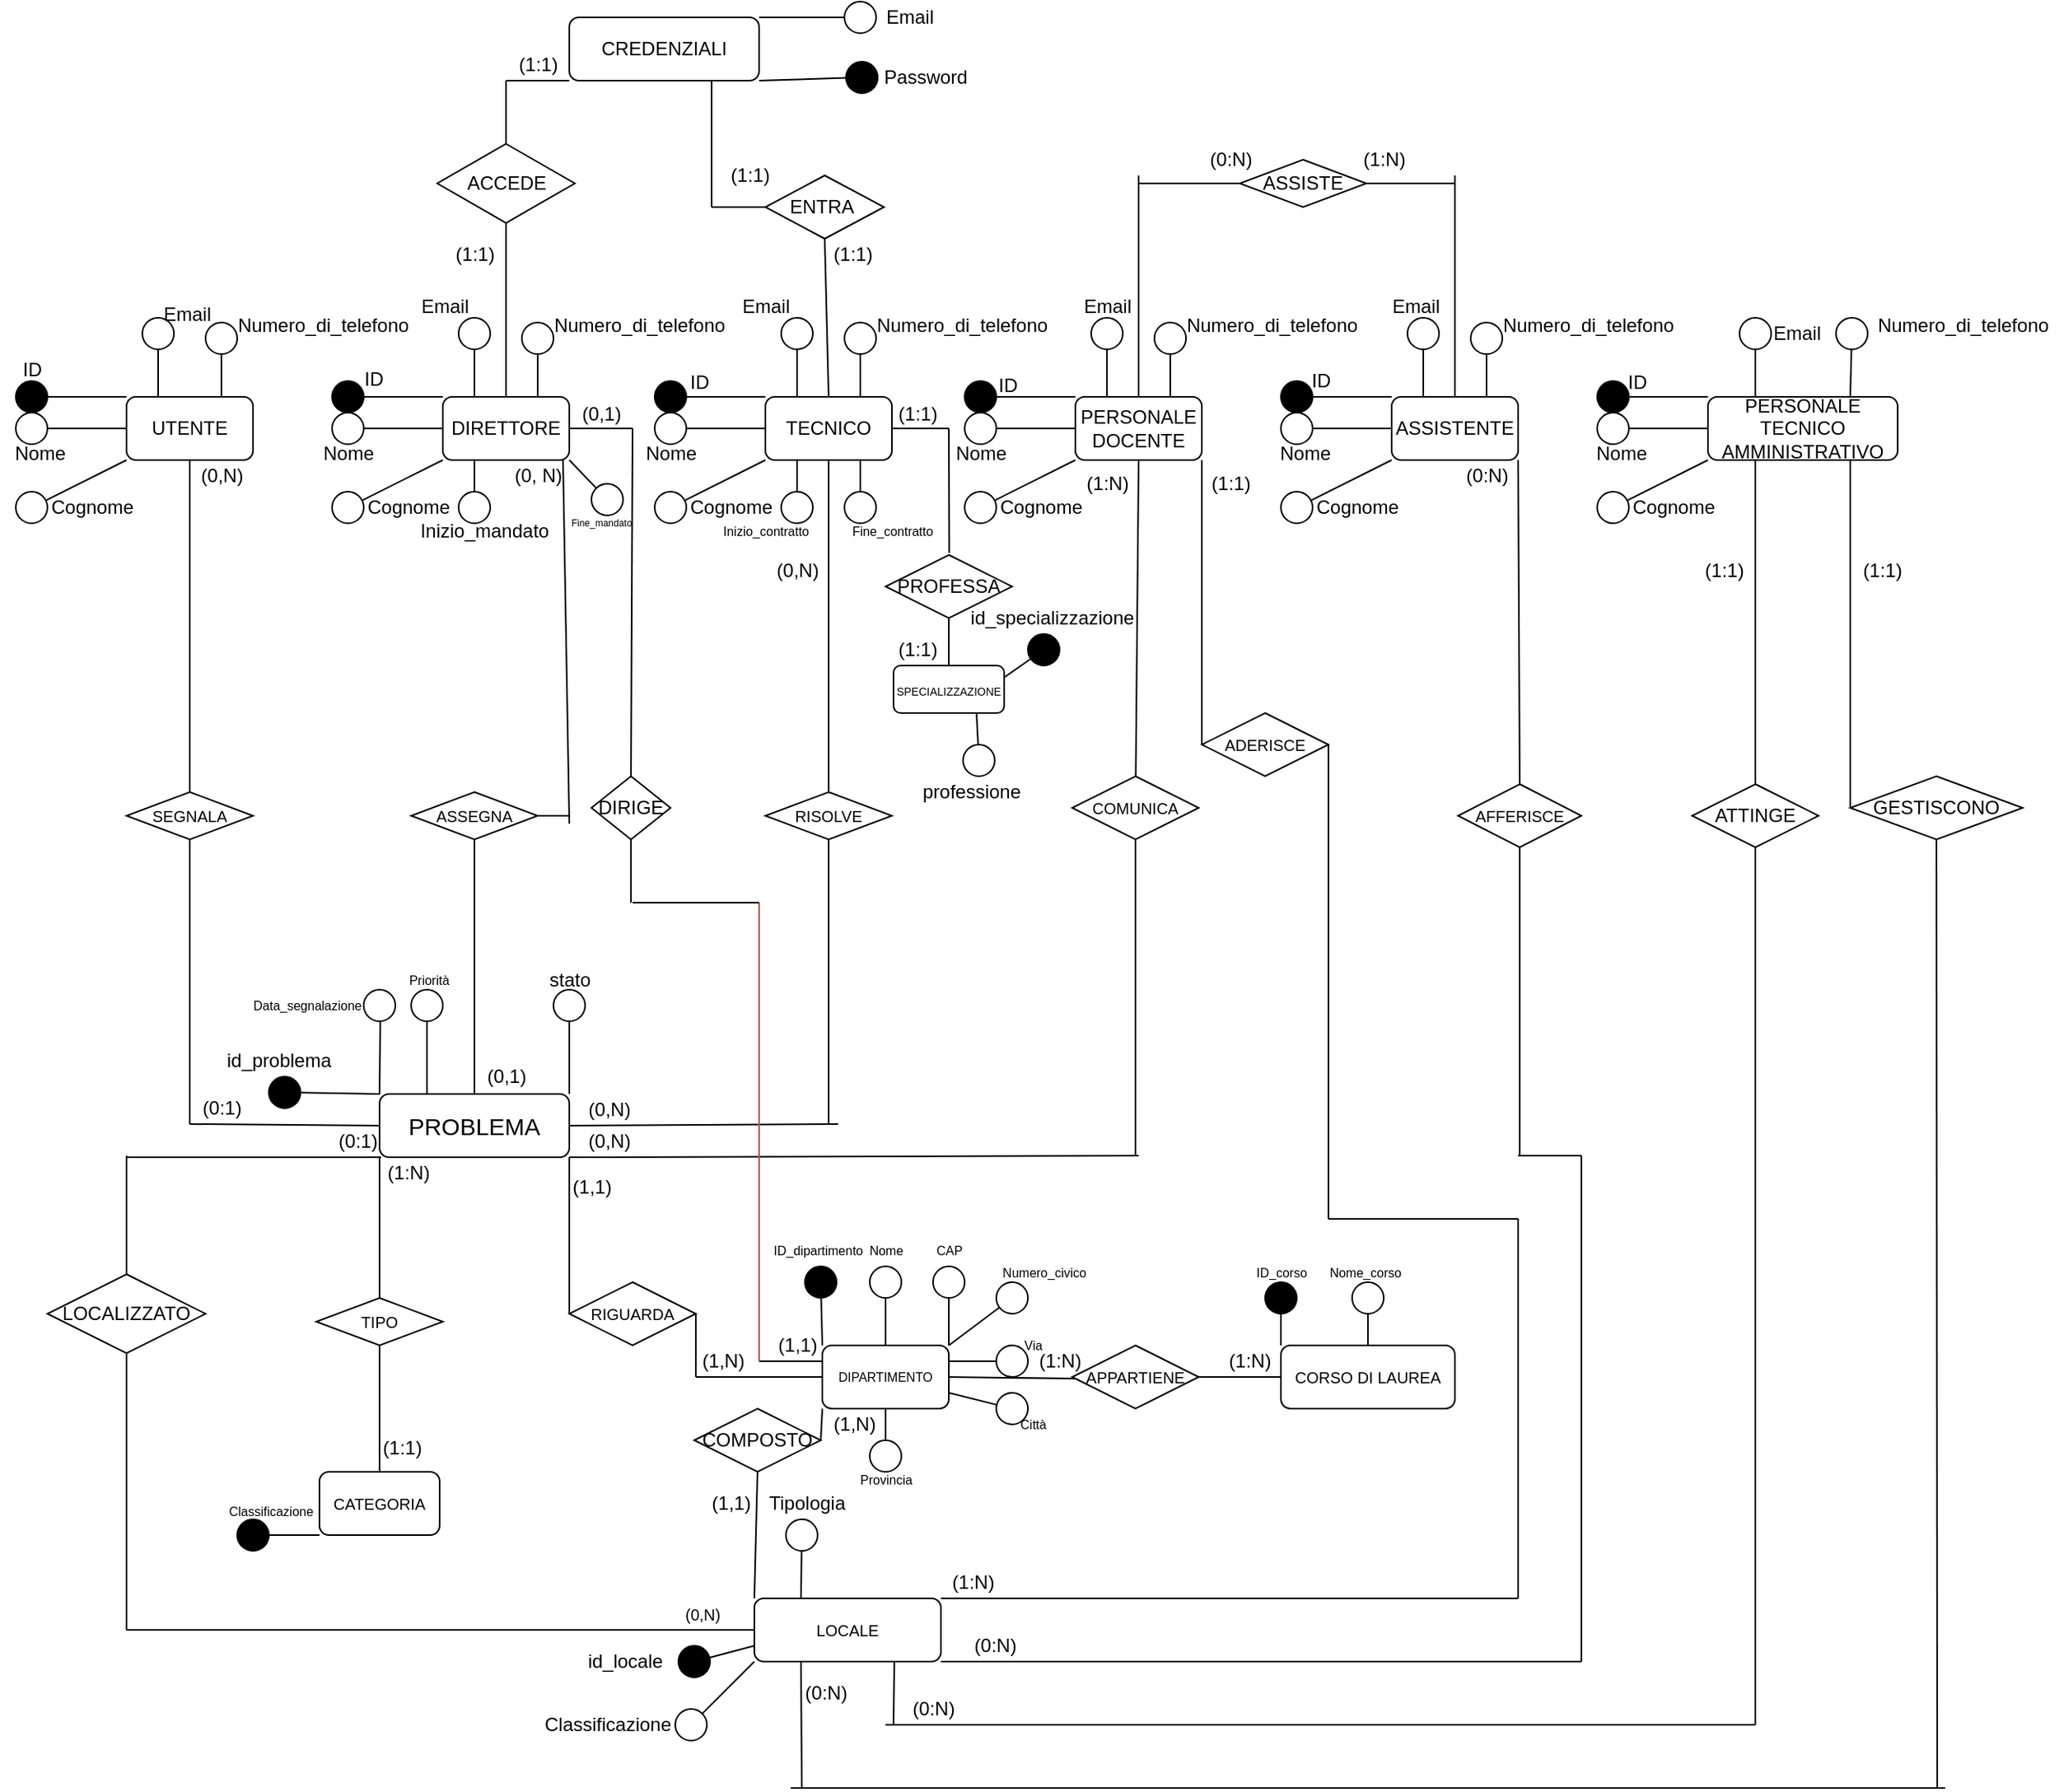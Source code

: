 <mxfile version="13.2.4" type="device"><diagram id="e50VA8-PJnDo3qadIhDP" name="Page-1"><mxGraphModel dx="637" dy="1601" grid="1" gridSize="10" guides="1" tooltips="1" connect="1" arrows="1" fold="1" page="1" pageScale="1" pageWidth="827" pageHeight="1169" math="0" shadow="0"><root><mxCell id="0"/><mxCell id="1" parent="0"/><mxCell id="VLmTPsWEf-EMdXtIqGnW-1" value="UTENTE" style="rounded=1;whiteSpace=wrap;html=1;" parent="1" vertex="1"><mxGeometry x="80" y="200" width="80" height="40" as="geometry"/></mxCell><mxCell id="VLmTPsWEf-EMdXtIqGnW-8" value="" style="endArrow=none;html=1;exitX=0;exitY=0;exitDx=0;exitDy=0;" parent="1" source="VLmTPsWEf-EMdXtIqGnW-1" target="VLmTPsWEf-EMdXtIqGnW-9" edge="1"><mxGeometry width="50" height="50" relative="1" as="geometry"><mxPoint x="290" y="290" as="sourcePoint"/><mxPoint x="340" y="240" as="targetPoint"/></mxGeometry></mxCell><mxCell id="VLmTPsWEf-EMdXtIqGnW-9" value="" style="ellipse;whiteSpace=wrap;html=1;aspect=fixed;fillColor=#000000;" parent="1" vertex="1"><mxGeometry x="10" y="190" width="20" height="20" as="geometry"/></mxCell><mxCell id="VLmTPsWEf-EMdXtIqGnW-10" value="ID" style="text;html=1;align=center;verticalAlign=middle;resizable=0;points=[];autosize=1;" parent="1" vertex="1"><mxGeometry x="5" y="173" width="30" height="20" as="geometry"/></mxCell><mxCell id="VLmTPsWEf-EMdXtIqGnW-15" value="" style="endArrow=none;html=1;exitX=0;exitY=0.5;exitDx=0;exitDy=0;" parent="1" source="VLmTPsWEf-EMdXtIqGnW-1" target="VLmTPsWEf-EMdXtIqGnW-16" edge="1"><mxGeometry width="50" height="50" relative="1" as="geometry"><mxPoint x="190" y="290" as="sourcePoint"/><mxPoint x="240" y="240" as="targetPoint"/></mxGeometry></mxCell><mxCell id="VLmTPsWEf-EMdXtIqGnW-16" value="" style="ellipse;whiteSpace=wrap;html=1;aspect=fixed;" parent="1" vertex="1"><mxGeometry x="10" y="210" width="20" height="20" as="geometry"/></mxCell><mxCell id="VLmTPsWEf-EMdXtIqGnW-17" value="Nome" style="text;html=1;align=center;verticalAlign=middle;resizable=0;points=[];autosize=1;" parent="1" vertex="1"><mxGeometry y="226" width="50" height="20" as="geometry"/></mxCell><mxCell id="VLmTPsWEf-EMdXtIqGnW-18" value="" style="endArrow=none;html=1;exitX=0.25;exitY=0;exitDx=0;exitDy=0;" parent="1" source="VLmTPsWEf-EMdXtIqGnW-1" target="VLmTPsWEf-EMdXtIqGnW-19" edge="1"><mxGeometry width="50" height="50" relative="1" as="geometry"><mxPoint x="190" y="290" as="sourcePoint"/><mxPoint x="240" y="240" as="targetPoint"/></mxGeometry></mxCell><mxCell id="VLmTPsWEf-EMdXtIqGnW-19" value="" style="ellipse;whiteSpace=wrap;html=1;aspect=fixed;" parent="1" vertex="1"><mxGeometry x="90" y="150" width="20" height="20" as="geometry"/></mxCell><mxCell id="VLmTPsWEf-EMdXtIqGnW-20" value="Email" style="text;html=1;align=center;verticalAlign=middle;resizable=0;points=[];autosize=1;" parent="1" vertex="1"><mxGeometry x="93" y="138" width="50" height="20" as="geometry"/></mxCell><mxCell id="VLmTPsWEf-EMdXtIqGnW-23" value="" style="endArrow=none;html=1;exitX=0.75;exitY=0;exitDx=0;exitDy=0;" parent="1" source="VLmTPsWEf-EMdXtIqGnW-1" target="VLmTPsWEf-EMdXtIqGnW-24" edge="1"><mxGeometry width="50" height="50" relative="1" as="geometry"><mxPoint x="190" y="290" as="sourcePoint"/><mxPoint x="240" y="240" as="targetPoint"/></mxGeometry></mxCell><mxCell id="VLmTPsWEf-EMdXtIqGnW-24" value="" style="ellipse;whiteSpace=wrap;html=1;aspect=fixed;" parent="1" vertex="1"><mxGeometry x="130" y="153" width="20" height="20" as="geometry"/></mxCell><mxCell id="VLmTPsWEf-EMdXtIqGnW-26" value="Numero_di_telefono" style="text;html=1;align=center;verticalAlign=middle;resizable=0;points=[];autosize=1;" parent="1" vertex="1"><mxGeometry x="144" y="145" width="120" height="20" as="geometry"/></mxCell><mxCell id="VLmTPsWEf-EMdXtIqGnW-27" value="" style="endArrow=none;html=1;exitX=0;exitY=1;exitDx=0;exitDy=0;" parent="1" source="VLmTPsWEf-EMdXtIqGnW-1" target="VLmTPsWEf-EMdXtIqGnW-28" edge="1"><mxGeometry width="50" height="50" relative="1" as="geometry"><mxPoint x="190" y="290" as="sourcePoint"/><mxPoint x="240" y="240" as="targetPoint"/></mxGeometry></mxCell><mxCell id="VLmTPsWEf-EMdXtIqGnW-28" value="" style="ellipse;whiteSpace=wrap;html=1;aspect=fixed;" parent="1" vertex="1"><mxGeometry x="10" y="260" width="20" height="20" as="geometry"/></mxCell><mxCell id="VLmTPsWEf-EMdXtIqGnW-29" value="Cognome" style="text;html=1;align=center;verticalAlign=middle;resizable=0;points=[];autosize=1;" parent="1" vertex="1"><mxGeometry x="23" y="260" width="70" height="20" as="geometry"/></mxCell><mxCell id="VLmTPsWEf-EMdXtIqGnW-51" value="DIRETTORE" style="rounded=1;whiteSpace=wrap;html=1;" parent="1" vertex="1"><mxGeometry x="280" y="200" width="80" height="40" as="geometry"/></mxCell><mxCell id="VLmTPsWEf-EMdXtIqGnW-52" value="" style="endArrow=none;html=1;exitX=0;exitY=0;exitDx=0;exitDy=0;" parent="1" source="VLmTPsWEf-EMdXtIqGnW-51" target="VLmTPsWEf-EMdXtIqGnW-53" edge="1"><mxGeometry width="50" height="50" relative="1" as="geometry"><mxPoint x="490" y="290" as="sourcePoint"/><mxPoint x="540" y="240" as="targetPoint"/></mxGeometry></mxCell><mxCell id="VLmTPsWEf-EMdXtIqGnW-53" value="" style="ellipse;whiteSpace=wrap;html=1;aspect=fixed;fillColor=#000000;" parent="1" vertex="1"><mxGeometry x="210" y="190" width="20" height="20" as="geometry"/></mxCell><mxCell id="VLmTPsWEf-EMdXtIqGnW-54" value="" style="endArrow=none;html=1;exitX=0;exitY=0.5;exitDx=0;exitDy=0;" parent="1" source="VLmTPsWEf-EMdXtIqGnW-51" target="VLmTPsWEf-EMdXtIqGnW-55" edge="1"><mxGeometry width="50" height="50" relative="1" as="geometry"><mxPoint x="390" y="290" as="sourcePoint"/><mxPoint x="440" y="240" as="targetPoint"/></mxGeometry></mxCell><mxCell id="VLmTPsWEf-EMdXtIqGnW-55" value="" style="ellipse;whiteSpace=wrap;html=1;aspect=fixed;" parent="1" vertex="1"><mxGeometry x="210" y="210" width="20" height="20" as="geometry"/></mxCell><mxCell id="VLmTPsWEf-EMdXtIqGnW-56" value="" style="endArrow=none;html=1;exitX=0.25;exitY=0;exitDx=0;exitDy=0;" parent="1" source="VLmTPsWEf-EMdXtIqGnW-51" target="VLmTPsWEf-EMdXtIqGnW-57" edge="1"><mxGeometry width="50" height="50" relative="1" as="geometry"><mxPoint x="390" y="290" as="sourcePoint"/><mxPoint x="440" y="240" as="targetPoint"/></mxGeometry></mxCell><mxCell id="VLmTPsWEf-EMdXtIqGnW-57" value="" style="ellipse;whiteSpace=wrap;html=1;aspect=fixed;" parent="1" vertex="1"><mxGeometry x="290" y="150" width="20" height="20" as="geometry"/></mxCell><mxCell id="VLmTPsWEf-EMdXtIqGnW-59" value="" style="endArrow=none;html=1;exitX=0.75;exitY=0;exitDx=0;exitDy=0;" parent="1" source="VLmTPsWEf-EMdXtIqGnW-51" target="VLmTPsWEf-EMdXtIqGnW-60" edge="1"><mxGeometry width="50" height="50" relative="1" as="geometry"><mxPoint x="390" y="290" as="sourcePoint"/><mxPoint x="440" y="240" as="targetPoint"/></mxGeometry></mxCell><mxCell id="VLmTPsWEf-EMdXtIqGnW-60" value="" style="ellipse;whiteSpace=wrap;html=1;aspect=fixed;" parent="1" vertex="1"><mxGeometry x="330" y="153" width="20" height="20" as="geometry"/></mxCell><mxCell id="VLmTPsWEf-EMdXtIqGnW-61" value="Numero_di_telefono" style="text;html=1;align=center;verticalAlign=middle;resizable=0;points=[];autosize=1;" parent="1" vertex="1"><mxGeometry x="344" y="145" width="120" height="20" as="geometry"/></mxCell><mxCell id="VLmTPsWEf-EMdXtIqGnW-62" value="" style="endArrow=none;html=1;exitX=0;exitY=1;exitDx=0;exitDy=0;" parent="1" source="VLmTPsWEf-EMdXtIqGnW-51" target="VLmTPsWEf-EMdXtIqGnW-63" edge="1"><mxGeometry width="50" height="50" relative="1" as="geometry"><mxPoint x="390" y="290" as="sourcePoint"/><mxPoint x="440" y="240" as="targetPoint"/></mxGeometry></mxCell><mxCell id="VLmTPsWEf-EMdXtIqGnW-63" value="" style="ellipse;whiteSpace=wrap;html=1;aspect=fixed;" parent="1" vertex="1"><mxGeometry x="210" y="260" width="20" height="20" as="geometry"/></mxCell><mxCell id="VLmTPsWEf-EMdXtIqGnW-64" value="Cognome" style="text;html=1;align=center;verticalAlign=middle;resizable=0;points=[];autosize=1;" parent="1" vertex="1"><mxGeometry x="223" y="260" width="70" height="20" as="geometry"/></mxCell><mxCell id="VLmTPsWEf-EMdXtIqGnW-66" value="TECNICO" style="rounded=1;whiteSpace=wrap;html=1;" parent="1" vertex="1"><mxGeometry x="484" y="200" width="80" height="40" as="geometry"/></mxCell><mxCell id="VLmTPsWEf-EMdXtIqGnW-67" value="" style="endArrow=none;html=1;exitX=0;exitY=0;exitDx=0;exitDy=0;" parent="1" source="VLmTPsWEf-EMdXtIqGnW-66" target="VLmTPsWEf-EMdXtIqGnW-68" edge="1"><mxGeometry width="50" height="50" relative="1" as="geometry"><mxPoint x="694" y="290" as="sourcePoint"/><mxPoint x="744" y="240" as="targetPoint"/></mxGeometry></mxCell><mxCell id="VLmTPsWEf-EMdXtIqGnW-68" value="" style="ellipse;whiteSpace=wrap;html=1;aspect=fixed;fillColor=#000000;" parent="1" vertex="1"><mxGeometry x="414" y="190" width="20" height="20" as="geometry"/></mxCell><mxCell id="VLmTPsWEf-EMdXtIqGnW-69" value="" style="endArrow=none;html=1;exitX=0;exitY=0.5;exitDx=0;exitDy=0;" parent="1" source="VLmTPsWEf-EMdXtIqGnW-66" target="VLmTPsWEf-EMdXtIqGnW-70" edge="1"><mxGeometry width="50" height="50" relative="1" as="geometry"><mxPoint x="594" y="290" as="sourcePoint"/><mxPoint x="644" y="240" as="targetPoint"/></mxGeometry></mxCell><mxCell id="VLmTPsWEf-EMdXtIqGnW-70" value="" style="ellipse;whiteSpace=wrap;html=1;aspect=fixed;" parent="1" vertex="1"><mxGeometry x="414" y="210" width="20" height="20" as="geometry"/></mxCell><mxCell id="VLmTPsWEf-EMdXtIqGnW-71" value="" style="endArrow=none;html=1;exitX=0.25;exitY=0;exitDx=0;exitDy=0;" parent="1" source="VLmTPsWEf-EMdXtIqGnW-66" target="VLmTPsWEf-EMdXtIqGnW-72" edge="1"><mxGeometry width="50" height="50" relative="1" as="geometry"><mxPoint x="594" y="290" as="sourcePoint"/><mxPoint x="644" y="240" as="targetPoint"/></mxGeometry></mxCell><mxCell id="VLmTPsWEf-EMdXtIqGnW-72" value="" style="ellipse;whiteSpace=wrap;html=1;aspect=fixed;" parent="1" vertex="1"><mxGeometry x="494" y="150" width="20" height="20" as="geometry"/></mxCell><mxCell id="VLmTPsWEf-EMdXtIqGnW-73" value="Email" style="text;html=1;align=center;verticalAlign=middle;resizable=0;points=[];autosize=1;" parent="1" vertex="1"><mxGeometry x="459" y="133" width="50" height="20" as="geometry"/></mxCell><mxCell id="VLmTPsWEf-EMdXtIqGnW-74" value="" style="endArrow=none;html=1;exitX=0.75;exitY=0;exitDx=0;exitDy=0;" parent="1" source="VLmTPsWEf-EMdXtIqGnW-66" target="VLmTPsWEf-EMdXtIqGnW-75" edge="1"><mxGeometry width="50" height="50" relative="1" as="geometry"><mxPoint x="594" y="290" as="sourcePoint"/><mxPoint x="644" y="240" as="targetPoint"/></mxGeometry></mxCell><mxCell id="VLmTPsWEf-EMdXtIqGnW-75" value="" style="ellipse;whiteSpace=wrap;html=1;aspect=fixed;" parent="1" vertex="1"><mxGeometry x="534" y="153" width="20" height="20" as="geometry"/></mxCell><mxCell id="VLmTPsWEf-EMdXtIqGnW-76" value="Numero_di_telefono" style="text;html=1;align=center;verticalAlign=middle;resizable=0;points=[];autosize=1;" parent="1" vertex="1"><mxGeometry x="548" y="145" width="120" height="20" as="geometry"/></mxCell><mxCell id="VLmTPsWEf-EMdXtIqGnW-77" value="" style="endArrow=none;html=1;exitX=0;exitY=1;exitDx=0;exitDy=0;" parent="1" source="VLmTPsWEf-EMdXtIqGnW-66" target="VLmTPsWEf-EMdXtIqGnW-78" edge="1"><mxGeometry width="50" height="50" relative="1" as="geometry"><mxPoint x="594" y="290" as="sourcePoint"/><mxPoint x="644" y="240" as="targetPoint"/></mxGeometry></mxCell><mxCell id="VLmTPsWEf-EMdXtIqGnW-78" value="" style="ellipse;whiteSpace=wrap;html=1;aspect=fixed;" parent="1" vertex="1"><mxGeometry x="414" y="260" width="20" height="20" as="geometry"/></mxCell><mxCell id="VLmTPsWEf-EMdXtIqGnW-79" value="Cognome" style="text;html=1;align=center;verticalAlign=middle;resizable=0;points=[];autosize=1;" parent="1" vertex="1"><mxGeometry x="427" y="260" width="70" height="20" as="geometry"/></mxCell><mxCell id="VLmTPsWEf-EMdXtIqGnW-80" value="PERSONALE DOCENTE" style="rounded=1;whiteSpace=wrap;html=1;" parent="1" vertex="1"><mxGeometry x="680" y="200" width="80" height="40" as="geometry"/></mxCell><mxCell id="VLmTPsWEf-EMdXtIqGnW-81" value="" style="endArrow=none;html=1;exitX=0;exitY=0;exitDx=0;exitDy=0;" parent="1" source="VLmTPsWEf-EMdXtIqGnW-80" target="VLmTPsWEf-EMdXtIqGnW-82" edge="1"><mxGeometry width="50" height="50" relative="1" as="geometry"><mxPoint x="890" y="290" as="sourcePoint"/><mxPoint x="940" y="240" as="targetPoint"/></mxGeometry></mxCell><mxCell id="VLmTPsWEf-EMdXtIqGnW-82" value="" style="ellipse;whiteSpace=wrap;html=1;aspect=fixed;fillColor=#000000;" parent="1" vertex="1"><mxGeometry x="610" y="190" width="20" height="20" as="geometry"/></mxCell><mxCell id="VLmTPsWEf-EMdXtIqGnW-83" value="" style="endArrow=none;html=1;exitX=0;exitY=0.5;exitDx=0;exitDy=0;" parent="1" source="VLmTPsWEf-EMdXtIqGnW-80" target="VLmTPsWEf-EMdXtIqGnW-84" edge="1"><mxGeometry width="50" height="50" relative="1" as="geometry"><mxPoint x="790" y="290" as="sourcePoint"/><mxPoint x="840" y="240" as="targetPoint"/></mxGeometry></mxCell><mxCell id="VLmTPsWEf-EMdXtIqGnW-84" value="" style="ellipse;whiteSpace=wrap;html=1;aspect=fixed;" parent="1" vertex="1"><mxGeometry x="610" y="210" width="20" height="20" as="geometry"/></mxCell><mxCell id="VLmTPsWEf-EMdXtIqGnW-85" value="" style="endArrow=none;html=1;exitX=0.25;exitY=0;exitDx=0;exitDy=0;" parent="1" source="VLmTPsWEf-EMdXtIqGnW-80" target="VLmTPsWEf-EMdXtIqGnW-86" edge="1"><mxGeometry width="50" height="50" relative="1" as="geometry"><mxPoint x="790" y="290" as="sourcePoint"/><mxPoint x="840" y="240" as="targetPoint"/></mxGeometry></mxCell><mxCell id="VLmTPsWEf-EMdXtIqGnW-86" value="" style="ellipse;whiteSpace=wrap;html=1;aspect=fixed;" parent="1" vertex="1"><mxGeometry x="690" y="150" width="20" height="20" as="geometry"/></mxCell><mxCell id="VLmTPsWEf-EMdXtIqGnW-87" value="Email" style="text;html=1;align=center;verticalAlign=middle;resizable=0;points=[];autosize=1;" parent="1" vertex="1"><mxGeometry x="675" y="133" width="50" height="20" as="geometry"/></mxCell><mxCell id="VLmTPsWEf-EMdXtIqGnW-88" value="" style="endArrow=none;html=1;exitX=0.75;exitY=0;exitDx=0;exitDy=0;" parent="1" source="VLmTPsWEf-EMdXtIqGnW-80" target="VLmTPsWEf-EMdXtIqGnW-89" edge="1"><mxGeometry width="50" height="50" relative="1" as="geometry"><mxPoint x="790" y="290" as="sourcePoint"/><mxPoint x="840" y="240" as="targetPoint"/></mxGeometry></mxCell><mxCell id="VLmTPsWEf-EMdXtIqGnW-89" value="" style="ellipse;whiteSpace=wrap;html=1;aspect=fixed;" parent="1" vertex="1"><mxGeometry x="730" y="153" width="20" height="20" as="geometry"/></mxCell><mxCell id="VLmTPsWEf-EMdXtIqGnW-90" value="Numero_di_telefono" style="text;html=1;align=center;verticalAlign=middle;resizable=0;points=[];autosize=1;" parent="1" vertex="1"><mxGeometry x="744" y="145" width="120" height="20" as="geometry"/></mxCell><mxCell id="VLmTPsWEf-EMdXtIqGnW-91" value="" style="endArrow=none;html=1;exitX=0;exitY=1;exitDx=0;exitDy=0;" parent="1" source="VLmTPsWEf-EMdXtIqGnW-80" target="VLmTPsWEf-EMdXtIqGnW-92" edge="1"><mxGeometry width="50" height="50" relative="1" as="geometry"><mxPoint x="790" y="290" as="sourcePoint"/><mxPoint x="840" y="240" as="targetPoint"/></mxGeometry></mxCell><mxCell id="VLmTPsWEf-EMdXtIqGnW-92" value="" style="ellipse;whiteSpace=wrap;html=1;aspect=fixed;" parent="1" vertex="1"><mxGeometry x="610" y="260" width="20" height="20" as="geometry"/></mxCell><mxCell id="VLmTPsWEf-EMdXtIqGnW-93" value="Cognome" style="text;html=1;align=center;verticalAlign=middle;resizable=0;points=[];autosize=1;" parent="1" vertex="1"><mxGeometry x="623" y="260" width="70" height="20" as="geometry"/></mxCell><mxCell id="VLmTPsWEf-EMdXtIqGnW-94" value="ASSISTENTE" style="rounded=1;whiteSpace=wrap;html=1;" parent="1" vertex="1"><mxGeometry x="880" y="200" width="80" height="40" as="geometry"/></mxCell><mxCell id="VLmTPsWEf-EMdXtIqGnW-95" value="" style="endArrow=none;html=1;exitX=0;exitY=0;exitDx=0;exitDy=0;" parent="1" source="VLmTPsWEf-EMdXtIqGnW-94" target="VLmTPsWEf-EMdXtIqGnW-96" edge="1"><mxGeometry width="50" height="50" relative="1" as="geometry"><mxPoint x="1090" y="290" as="sourcePoint"/><mxPoint x="1140" y="240" as="targetPoint"/></mxGeometry></mxCell><mxCell id="VLmTPsWEf-EMdXtIqGnW-96" value="" style="ellipse;whiteSpace=wrap;html=1;aspect=fixed;fillColor=#000000;" parent="1" vertex="1"><mxGeometry x="810" y="190" width="20" height="20" as="geometry"/></mxCell><mxCell id="VLmTPsWEf-EMdXtIqGnW-97" value="" style="endArrow=none;html=1;exitX=0;exitY=0.5;exitDx=0;exitDy=0;" parent="1" source="VLmTPsWEf-EMdXtIqGnW-94" target="VLmTPsWEf-EMdXtIqGnW-98" edge="1"><mxGeometry width="50" height="50" relative="1" as="geometry"><mxPoint x="990" y="290" as="sourcePoint"/><mxPoint x="1040" y="240" as="targetPoint"/></mxGeometry></mxCell><mxCell id="VLmTPsWEf-EMdXtIqGnW-98" value="" style="ellipse;whiteSpace=wrap;html=1;aspect=fixed;" parent="1" vertex="1"><mxGeometry x="810" y="210" width="20" height="20" as="geometry"/></mxCell><mxCell id="VLmTPsWEf-EMdXtIqGnW-99" value="" style="endArrow=none;html=1;exitX=0.25;exitY=0;exitDx=0;exitDy=0;" parent="1" source="VLmTPsWEf-EMdXtIqGnW-94" target="VLmTPsWEf-EMdXtIqGnW-100" edge="1"><mxGeometry width="50" height="50" relative="1" as="geometry"><mxPoint x="990" y="290" as="sourcePoint"/><mxPoint x="1040" y="240" as="targetPoint"/></mxGeometry></mxCell><mxCell id="VLmTPsWEf-EMdXtIqGnW-100" value="" style="ellipse;whiteSpace=wrap;html=1;aspect=fixed;" parent="1" vertex="1"><mxGeometry x="890" y="150" width="20" height="20" as="geometry"/></mxCell><mxCell id="VLmTPsWEf-EMdXtIqGnW-102" value="" style="endArrow=none;html=1;exitX=0.75;exitY=0;exitDx=0;exitDy=0;" parent="1" source="VLmTPsWEf-EMdXtIqGnW-94" target="VLmTPsWEf-EMdXtIqGnW-103" edge="1"><mxGeometry width="50" height="50" relative="1" as="geometry"><mxPoint x="990" y="290" as="sourcePoint"/><mxPoint x="1040" y="240" as="targetPoint"/></mxGeometry></mxCell><mxCell id="VLmTPsWEf-EMdXtIqGnW-103" value="" style="ellipse;whiteSpace=wrap;html=1;aspect=fixed;" parent="1" vertex="1"><mxGeometry x="930" y="153" width="20" height="20" as="geometry"/></mxCell><mxCell id="VLmTPsWEf-EMdXtIqGnW-104" value="Numero_di_telefono" style="text;html=1;align=center;verticalAlign=middle;resizable=0;points=[];autosize=1;" parent="1" vertex="1"><mxGeometry x="944" y="145" width="120" height="20" as="geometry"/></mxCell><mxCell id="VLmTPsWEf-EMdXtIqGnW-105" value="" style="endArrow=none;html=1;exitX=0;exitY=1;exitDx=0;exitDy=0;" parent="1" source="VLmTPsWEf-EMdXtIqGnW-94" target="VLmTPsWEf-EMdXtIqGnW-106" edge="1"><mxGeometry width="50" height="50" relative="1" as="geometry"><mxPoint x="990" y="290" as="sourcePoint"/><mxPoint x="1040" y="240" as="targetPoint"/></mxGeometry></mxCell><mxCell id="VLmTPsWEf-EMdXtIqGnW-106" value="" style="ellipse;whiteSpace=wrap;html=1;aspect=fixed;" parent="1" vertex="1"><mxGeometry x="810" y="260" width="20" height="20" as="geometry"/></mxCell><mxCell id="VLmTPsWEf-EMdXtIqGnW-107" value="Cognome" style="text;html=1;align=center;verticalAlign=middle;resizable=0;points=[];autosize=1;" parent="1" vertex="1"><mxGeometry x="823" y="260" width="70" height="20" as="geometry"/></mxCell><mxCell id="VLmTPsWEf-EMdXtIqGnW-108" value="PERSONALE TECNICO AMMINISTRATIVO" style="rounded=1;whiteSpace=wrap;html=1;" parent="1" vertex="1"><mxGeometry x="1080" y="200" width="120" height="40" as="geometry"/></mxCell><mxCell id="VLmTPsWEf-EMdXtIqGnW-109" value="" style="endArrow=none;html=1;exitX=0;exitY=0;exitDx=0;exitDy=0;" parent="1" source="VLmTPsWEf-EMdXtIqGnW-108" target="VLmTPsWEf-EMdXtIqGnW-110" edge="1"><mxGeometry width="50" height="50" relative="1" as="geometry"><mxPoint x="1290" y="290" as="sourcePoint"/><mxPoint x="1340" y="240" as="targetPoint"/></mxGeometry></mxCell><mxCell id="VLmTPsWEf-EMdXtIqGnW-110" value="" style="ellipse;whiteSpace=wrap;html=1;aspect=fixed;fillColor=#000000;" parent="1" vertex="1"><mxGeometry x="1010" y="190" width="20" height="20" as="geometry"/></mxCell><mxCell id="VLmTPsWEf-EMdXtIqGnW-111" value="" style="endArrow=none;html=1;exitX=0;exitY=0.5;exitDx=0;exitDy=0;" parent="1" source="VLmTPsWEf-EMdXtIqGnW-108" target="VLmTPsWEf-EMdXtIqGnW-112" edge="1"><mxGeometry width="50" height="50" relative="1" as="geometry"><mxPoint x="1190" y="290" as="sourcePoint"/><mxPoint x="1240" y="240" as="targetPoint"/></mxGeometry></mxCell><mxCell id="VLmTPsWEf-EMdXtIqGnW-112" value="" style="ellipse;whiteSpace=wrap;html=1;aspect=fixed;" parent="1" vertex="1"><mxGeometry x="1010" y="210" width="20" height="20" as="geometry"/></mxCell><mxCell id="VLmTPsWEf-EMdXtIqGnW-113" value="" style="endArrow=none;html=1;exitX=0.25;exitY=0;exitDx=0;exitDy=0;" parent="1" source="VLmTPsWEf-EMdXtIqGnW-108" target="VLmTPsWEf-EMdXtIqGnW-114" edge="1"><mxGeometry width="50" height="50" relative="1" as="geometry"><mxPoint x="1190" y="290" as="sourcePoint"/><mxPoint x="1240" y="240" as="targetPoint"/></mxGeometry></mxCell><mxCell id="VLmTPsWEf-EMdXtIqGnW-114" value="" style="ellipse;whiteSpace=wrap;html=1;aspect=fixed;" parent="1" vertex="1"><mxGeometry x="1100" y="150" width="20" height="20" as="geometry"/></mxCell><mxCell id="VLmTPsWEf-EMdXtIqGnW-116" value="" style="endArrow=none;html=1;exitX=0.75;exitY=0;exitDx=0;exitDy=0;" parent="1" source="VLmTPsWEf-EMdXtIqGnW-108" target="VLmTPsWEf-EMdXtIqGnW-117" edge="1"><mxGeometry width="50" height="50" relative="1" as="geometry"><mxPoint x="1190" y="290" as="sourcePoint"/><mxPoint x="1240" y="240" as="targetPoint"/></mxGeometry></mxCell><mxCell id="VLmTPsWEf-EMdXtIqGnW-117" value="" style="ellipse;whiteSpace=wrap;html=1;aspect=fixed;" parent="1" vertex="1"><mxGeometry x="1161" y="150" width="20" height="20" as="geometry"/></mxCell><mxCell id="VLmTPsWEf-EMdXtIqGnW-118" value="Numero_di_telefono" style="text;html=1;align=center;verticalAlign=middle;resizable=0;points=[];autosize=1;" parent="1" vertex="1"><mxGeometry x="1181" y="145" width="120" height="20" as="geometry"/></mxCell><mxCell id="VLmTPsWEf-EMdXtIqGnW-119" value="" style="endArrow=none;html=1;exitX=0;exitY=1;exitDx=0;exitDy=0;" parent="1" source="VLmTPsWEf-EMdXtIqGnW-108" target="VLmTPsWEf-EMdXtIqGnW-120" edge="1"><mxGeometry width="50" height="50" relative="1" as="geometry"><mxPoint x="1190" y="290" as="sourcePoint"/><mxPoint x="1240" y="240" as="targetPoint"/></mxGeometry></mxCell><mxCell id="VLmTPsWEf-EMdXtIqGnW-120" value="" style="ellipse;whiteSpace=wrap;html=1;aspect=fixed;" parent="1" vertex="1"><mxGeometry x="1010" y="260" width="20" height="20" as="geometry"/></mxCell><mxCell id="VLmTPsWEf-EMdXtIqGnW-121" value="Cognome" style="text;html=1;align=center;verticalAlign=middle;resizable=0;points=[];autosize=1;" parent="1" vertex="1"><mxGeometry x="1023" y="260" width="70" height="20" as="geometry"/></mxCell><mxCell id="VLmTPsWEf-EMdXtIqGnW-123" value="Email" style="text;html=1;align=center;verticalAlign=middle;resizable=0;points=[];autosize=1;" parent="1" vertex="1"><mxGeometry x="1111" y="150" width="50" height="20" as="geometry"/></mxCell><mxCell id="VLmTPsWEf-EMdXtIqGnW-124" value="ID" style="text;html=1;align=center;verticalAlign=middle;resizable=0;points=[];autosize=1;" parent="1" vertex="1"><mxGeometry x="1020" y="181" width="30" height="20" as="geometry"/></mxCell><mxCell id="VLmTPsWEf-EMdXtIqGnW-127" value="Nome" style="text;html=1;align=center;verticalAlign=middle;resizable=0;points=[];autosize=1;" parent="1" vertex="1"><mxGeometry x="1000" y="226" width="50" height="20" as="geometry"/></mxCell><mxCell id="VLmTPsWEf-EMdXtIqGnW-128" value="ID" style="text;html=1;align=center;verticalAlign=middle;resizable=0;points=[];autosize=1;" parent="1" vertex="1"><mxGeometry x="820" y="180" width="30" height="20" as="geometry"/></mxCell><mxCell id="VLmTPsWEf-EMdXtIqGnW-133" value="Nome" style="text;html=1;align=center;verticalAlign=middle;resizable=0;points=[];autosize=1;" parent="1" vertex="1"><mxGeometry x="800" y="226" width="50" height="20" as="geometry"/></mxCell><mxCell id="VLmTPsWEf-EMdXtIqGnW-134" value="ID" style="text;html=1;align=center;verticalAlign=middle;resizable=0;points=[];autosize=1;" parent="1" vertex="1"><mxGeometry x="622" y="183" width="30" height="20" as="geometry"/></mxCell><mxCell id="VLmTPsWEf-EMdXtIqGnW-135" value="Nome" style="text;html=1;align=center;verticalAlign=middle;resizable=0;points=[];autosize=1;" parent="1" vertex="1"><mxGeometry x="595" y="226" width="50" height="20" as="geometry"/></mxCell><mxCell id="VLmTPsWEf-EMdXtIqGnW-136" value="ID" style="text;html=1;align=center;verticalAlign=middle;resizable=0;points=[];autosize=1;" parent="1" vertex="1"><mxGeometry x="427" y="181" width="30" height="20" as="geometry"/></mxCell><mxCell id="VLmTPsWEf-EMdXtIqGnW-137" value="Nome" style="text;html=1;align=center;verticalAlign=middle;resizable=0;points=[];autosize=1;" parent="1" vertex="1"><mxGeometry x="399" y="226" width="50" height="20" as="geometry"/></mxCell><mxCell id="VLmTPsWEf-EMdXtIqGnW-138" value="ID" style="text;html=1;align=center;verticalAlign=middle;resizable=0;points=[];autosize=1;" parent="1" vertex="1"><mxGeometry x="221" y="179" width="30" height="20" as="geometry"/></mxCell><mxCell id="VLmTPsWEf-EMdXtIqGnW-139" value="Nome&lt;br&gt;" style="text;html=1;align=center;verticalAlign=middle;resizable=0;points=[];autosize=1;" parent="1" vertex="1"><mxGeometry x="195" y="226" width="50" height="20" as="geometry"/></mxCell><mxCell id="VLmTPsWEf-EMdXtIqGnW-140" value="" style="endArrow=none;html=1;exitX=0.25;exitY=1;exitDx=0;exitDy=0;" parent="1" source="VLmTPsWEf-EMdXtIqGnW-51" target="VLmTPsWEf-EMdXtIqGnW-141" edge="1"><mxGeometry width="50" height="50" relative="1" as="geometry"><mxPoint x="350" y="240" as="sourcePoint"/><mxPoint x="400" y="190" as="targetPoint"/></mxGeometry></mxCell><mxCell id="VLmTPsWEf-EMdXtIqGnW-141" value="" style="ellipse;whiteSpace=wrap;html=1;aspect=fixed;" parent="1" vertex="1"><mxGeometry x="290" y="260" width="20" height="20" as="geometry"/></mxCell><mxCell id="VLmTPsWEf-EMdXtIqGnW-142" value="Inizio_mandato" style="text;html=1;align=center;verticalAlign=middle;resizable=0;points=[];autosize=1;" parent="1" vertex="1"><mxGeometry x="256" y="275" width="100" height="20" as="geometry"/></mxCell><mxCell id="VLmTPsWEf-EMdXtIqGnW-143" value="" style="endArrow=none;html=1;exitX=1;exitY=1;exitDx=0;exitDy=0;" parent="1" source="VLmTPsWEf-EMdXtIqGnW-51" target="VLmTPsWEf-EMdXtIqGnW-144" edge="1"><mxGeometry width="50" height="50" relative="1" as="geometry"><mxPoint x="350" y="320" as="sourcePoint"/><mxPoint x="400" y="270" as="targetPoint"/></mxGeometry></mxCell><mxCell id="VLmTPsWEf-EMdXtIqGnW-144" value="" style="ellipse;whiteSpace=wrap;html=1;aspect=fixed;" parent="1" vertex="1"><mxGeometry x="374" y="255" width="20" height="20" as="geometry"/></mxCell><mxCell id="VLmTPsWEf-EMdXtIqGnW-146" value="" style="endArrow=none;html=1;fontSize=8;exitX=0.25;exitY=1;exitDx=0;exitDy=0;" parent="1" source="VLmTPsWEf-EMdXtIqGnW-66" target="VLmTPsWEf-EMdXtIqGnW-147" edge="1"><mxGeometry width="50" height="50" relative="1" as="geometry"><mxPoint x="520" y="320" as="sourcePoint"/><mxPoint x="570" y="270" as="targetPoint"/></mxGeometry></mxCell><mxCell id="VLmTPsWEf-EMdXtIqGnW-147" value="" style="ellipse;whiteSpace=wrap;html=1;aspect=fixed;" parent="1" vertex="1"><mxGeometry x="494" y="260" width="20" height="20" as="geometry"/></mxCell><mxCell id="VLmTPsWEf-EMdXtIqGnW-148" value="Inizio_contratto" style="text;html=1;align=center;verticalAlign=middle;resizable=0;points=[];autosize=1;fontSize=8;" parent="1" vertex="1"><mxGeometry x="449" y="275" width="70" height="20" as="geometry"/></mxCell><mxCell id="VLmTPsWEf-EMdXtIqGnW-149" value="" style="endArrow=none;html=1;fontSize=8;exitX=0.75;exitY=1;exitDx=0;exitDy=0;" parent="1" source="VLmTPsWEf-EMdXtIqGnW-66" target="VLmTPsWEf-EMdXtIqGnW-150" edge="1"><mxGeometry width="50" height="50" relative="1" as="geometry"><mxPoint x="520" y="320" as="sourcePoint"/><mxPoint x="570" y="270" as="targetPoint"/></mxGeometry></mxCell><mxCell id="VLmTPsWEf-EMdXtIqGnW-150" value="" style="ellipse;whiteSpace=wrap;html=1;aspect=fixed;" parent="1" vertex="1"><mxGeometry x="534" y="260" width="20" height="20" as="geometry"/></mxCell><mxCell id="VLmTPsWEf-EMdXtIqGnW-151" value="Fine_contratto" style="text;html=1;align=center;verticalAlign=middle;resizable=0;points=[];autosize=1;fontSize=8;" parent="1" vertex="1"><mxGeometry x="529" y="275" width="70" height="20" as="geometry"/></mxCell><mxCell id="VLmTPsWEf-EMdXtIqGnW-155" value="&lt;font style=&quot;font-size: 15px&quot;&gt;PROBLEMA&lt;/font&gt;" style="rounded=1;whiteSpace=wrap;html=1;fillColor=#FFFFFF;fontSize=6;" parent="1" vertex="1"><mxGeometry x="240" y="641" width="120" height="40" as="geometry"/></mxCell><mxCell id="VLmTPsWEf-EMdXtIqGnW-156" value="&lt;font size=&quot;1&quot;&gt;SEGNALA&lt;/font&gt;" style="rhombus;whiteSpace=wrap;html=1;fillColor=#FFFFFF;fontSize=6;" parent="1" vertex="1"><mxGeometry x="80" y="450" width="80" height="30" as="geometry"/></mxCell><mxCell id="VLmTPsWEf-EMdXtIqGnW-158" value="" style="endArrow=none;html=1;fontSize=6;entryX=0.5;entryY=1;entryDx=0;entryDy=0;exitX=0.5;exitY=0;exitDx=0;exitDy=0;" parent="1" source="VLmTPsWEf-EMdXtIqGnW-156" target="VLmTPsWEf-EMdXtIqGnW-1" edge="1"><mxGeometry width="50" height="50" relative="1" as="geometry"><mxPoint x="100" y="370" as="sourcePoint"/><mxPoint x="150" y="320" as="targetPoint"/></mxGeometry></mxCell><mxCell id="VLmTPsWEf-EMdXtIqGnW-159" value="" style="endArrow=none;html=1;fontSize=6;entryX=0.5;entryY=1;entryDx=0;entryDy=0;" parent="1" target="VLmTPsWEf-EMdXtIqGnW-156" edge="1"><mxGeometry width="50" height="50" relative="1" as="geometry"><mxPoint x="120" y="660" as="sourcePoint"/><mxPoint x="150" y="550" as="targetPoint"/></mxGeometry></mxCell><mxCell id="VLmTPsWEf-EMdXtIqGnW-160" value="" style="endArrow=none;html=1;fontSize=6;entryX=0;entryY=0.5;entryDx=0;entryDy=0;" parent="1" target="VLmTPsWEf-EMdXtIqGnW-155" edge="1"><mxGeometry width="50" height="50" relative="1" as="geometry"><mxPoint x="120" y="660" as="sourcePoint"/><mxPoint x="150" y="610" as="targetPoint"/></mxGeometry></mxCell><mxCell id="VLmTPsWEf-EMdXtIqGnW-166" value="&lt;font size=&quot;1&quot;&gt;ASSEGNA&lt;/font&gt;" style="rhombus;whiteSpace=wrap;html=1;fillColor=#FFFFFF;fontSize=8;" parent="1" vertex="1"><mxGeometry x="260" y="450" width="80" height="30" as="geometry"/></mxCell><mxCell id="VLmTPsWEf-EMdXtIqGnW-169" value="" style="endArrow=none;html=1;fontSize=8;entryX=0.95;entryY=0.989;entryDx=0;entryDy=0;entryPerimeter=0;" parent="1" target="VLmTPsWEf-EMdXtIqGnW-51" edge="1"><mxGeometry width="50" height="50" relative="1" as="geometry"><mxPoint x="360" y="470" as="sourcePoint"/><mxPoint x="360" y="320" as="targetPoint"/></mxGeometry></mxCell><mxCell id="VLmTPsWEf-EMdXtIqGnW-170" value="" style="endArrow=none;html=1;fontSize=8;exitX=1;exitY=0.5;exitDx=0;exitDy=0;" parent="1" source="VLmTPsWEf-EMdXtIqGnW-166" edge="1"><mxGeometry width="50" height="50" relative="1" as="geometry"><mxPoint x="310" y="430" as="sourcePoint"/><mxPoint x="360" y="465" as="targetPoint"/></mxGeometry></mxCell><mxCell id="VLmTPsWEf-EMdXtIqGnW-171" value="" style="endArrow=none;html=1;fontSize=8;entryX=0.5;entryY=1;entryDx=0;entryDy=0;" parent="1" source="VLmTPsWEf-EMdXtIqGnW-155" target="VLmTPsWEf-EMdXtIqGnW-166" edge="1"><mxGeometry width="50" height="50" relative="1" as="geometry"><mxPoint x="310" y="600" as="sourcePoint"/><mxPoint x="360" y="550" as="targetPoint"/></mxGeometry></mxCell><mxCell id="VLmTPsWEf-EMdXtIqGnW-172" value="" style="endArrow=none;html=1;fontSize=8;entryX=0.5;entryY=1;entryDx=0;entryDy=0;exitX=0.5;exitY=0;exitDx=0;exitDy=0;" parent="1" source="VLmTPsWEf-EMdXtIqGnW-173" target="VLmTPsWEf-EMdXtIqGnW-66" edge="1"><mxGeometry width="50" height="50" relative="1" as="geometry"><mxPoint x="524" y="430" as="sourcePoint"/><mxPoint x="600" y="320" as="targetPoint"/></mxGeometry></mxCell><mxCell id="VLmTPsWEf-EMdXtIqGnW-173" value="&lt;font size=&quot;1&quot;&gt;RISOLVE&lt;/font&gt;" style="rhombus;whiteSpace=wrap;html=1;fillColor=#FFFFFF;fontSize=8;" parent="1" vertex="1"><mxGeometry x="484" y="450" width="80" height="30" as="geometry"/></mxCell><mxCell id="VLmTPsWEf-EMdXtIqGnW-174" value="" style="endArrow=none;html=1;fontSize=8;entryX=0.5;entryY=1;entryDx=0;entryDy=0;" parent="1" target="VLmTPsWEf-EMdXtIqGnW-173" edge="1"><mxGeometry width="50" height="50" relative="1" as="geometry"><mxPoint x="524" y="660" as="sourcePoint"/><mxPoint x="560" y="550" as="targetPoint"/></mxGeometry></mxCell><mxCell id="VLmTPsWEf-EMdXtIqGnW-176" value="" style="endArrow=none;html=1;fontSize=8;exitX=1;exitY=0.5;exitDx=0;exitDy=0;" parent="1" source="VLmTPsWEf-EMdXtIqGnW-155" edge="1"><mxGeometry width="50" height="50" relative="1" as="geometry"><mxPoint x="437" y="630" as="sourcePoint"/><mxPoint x="530" y="660" as="targetPoint"/></mxGeometry></mxCell><mxCell id="VLmTPsWEf-EMdXtIqGnW-177" value="&lt;font size=&quot;1&quot;&gt;COMUNICA&lt;/font&gt;" style="rhombus;whiteSpace=wrap;html=1;fillColor=#FFFFFF;fontSize=8;" parent="1" vertex="1"><mxGeometry x="678" y="440" width="80" height="40" as="geometry"/></mxCell><mxCell id="VLmTPsWEf-EMdXtIqGnW-178" value="" style="endArrow=none;html=1;fontSize=8;entryX=0.5;entryY=1;entryDx=0;entryDy=0;" parent="1" source="VLmTPsWEf-EMdXtIqGnW-177" target="VLmTPsWEf-EMdXtIqGnW-80" edge="1"><mxGeometry width="50" height="50" relative="1" as="geometry"><mxPoint x="770" y="370" as="sourcePoint"/><mxPoint x="820" y="320" as="targetPoint"/></mxGeometry></mxCell><mxCell id="VLmTPsWEf-EMdXtIqGnW-179" value="" style="endArrow=none;html=1;fontSize=8;exitX=1;exitY=1;exitDx=0;exitDy=0;" parent="1" source="VLmTPsWEf-EMdXtIqGnW-155" edge="1"><mxGeometry width="50" height="50" relative="1" as="geometry"><mxPoint x="510" y="600" as="sourcePoint"/><mxPoint x="720" y="680" as="targetPoint"/></mxGeometry></mxCell><mxCell id="VLmTPsWEf-EMdXtIqGnW-181" value="" style="endArrow=none;html=1;fontSize=8;entryX=0.5;entryY=1;entryDx=0;entryDy=0;" parent="1" target="VLmTPsWEf-EMdXtIqGnW-177" edge="1"><mxGeometry width="50" height="50" relative="1" as="geometry"><mxPoint x="718" y="680" as="sourcePoint"/><mxPoint x="560" y="550" as="targetPoint"/></mxGeometry></mxCell><mxCell id="VLmTPsWEf-EMdXtIqGnW-183" value="" style="endArrow=none;html=1;fontSize=8;exitX=0;exitY=0;exitDx=0;exitDy=0;" parent="1" source="VLmTPsWEf-EMdXtIqGnW-155" target="VLmTPsWEf-EMdXtIqGnW-184" edge="1"><mxGeometry width="50" height="50" relative="1" as="geometry"><mxPoint x="160" y="660" as="sourcePoint"/><mxPoint x="210" y="610" as="targetPoint"/></mxGeometry></mxCell><mxCell id="VLmTPsWEf-EMdXtIqGnW-184" value="" style="ellipse;whiteSpace=wrap;html=1;aspect=fixed;fillColor=#000000;" parent="1" vertex="1"><mxGeometry x="170" y="630" width="20" height="20" as="geometry"/></mxCell><mxCell id="VLmTPsWEf-EMdXtIqGnW-188" value="" style="endArrow=none;html=1;fontSize=8;exitX=0;exitY=0;exitDx=0;exitDy=0;" parent="1" source="VLmTPsWEf-EMdXtIqGnW-155" target="VLmTPsWEf-EMdXtIqGnW-189" edge="1"><mxGeometry width="50" height="50" relative="1" as="geometry"><mxPoint x="175" y="600" as="sourcePoint"/><mxPoint x="265" y="540" as="targetPoint"/></mxGeometry></mxCell><mxCell id="VLmTPsWEf-EMdXtIqGnW-189" value="" style="ellipse;whiteSpace=wrap;html=1;aspect=fixed;" parent="1" vertex="1"><mxGeometry x="230" y="575" width="20" height="20" as="geometry"/></mxCell><mxCell id="VLmTPsWEf-EMdXtIqGnW-190" value="Data_segnalazione" style="text;html=1;align=center;verticalAlign=middle;resizable=0;points=[];autosize=1;fontSize=8;" parent="1" vertex="1"><mxGeometry x="154" y="575" width="80" height="20" as="geometry"/></mxCell><mxCell id="VLmTPsWEf-EMdXtIqGnW-192" value="" style="endArrow=none;html=1;fontSize=8;exitX=0.25;exitY=0;exitDx=0;exitDy=0;" parent="1" source="VLmTPsWEf-EMdXtIqGnW-155" target="VLmTPsWEf-EMdXtIqGnW-193" edge="1"><mxGeometry width="50" height="50" relative="1" as="geometry"><mxPoint x="270" y="660" as="sourcePoint"/><mxPoint x="320" y="610" as="targetPoint"/></mxGeometry></mxCell><mxCell id="VLmTPsWEf-EMdXtIqGnW-193" value="" style="ellipse;whiteSpace=wrap;html=1;aspect=fixed;" parent="1" vertex="1"><mxGeometry x="260" y="575" width="20" height="20" as="geometry"/></mxCell><mxCell id="VLmTPsWEf-EMdXtIqGnW-194" value="Priorità" style="text;html=1;align=center;verticalAlign=middle;resizable=0;points=[];autosize=1;fontSize=8;" parent="1" vertex="1"><mxGeometry x="251" y="559" width="40" height="20" as="geometry"/></mxCell><mxCell id="VLmTPsWEf-EMdXtIqGnW-195" value="" style="endArrow=none;html=1;fontSize=8;entryX=0;entryY=1;entryDx=0;entryDy=0;exitX=0.5;exitY=0;exitDx=0;exitDy=0;" parent="1" source="VLmTPsWEf-EMdXtIqGnW-196" target="VLmTPsWEf-EMdXtIqGnW-155" edge="1"><mxGeometry width="50" height="50" relative="1" as="geometry"><mxPoint x="240" y="760" as="sourcePoint"/><mxPoint x="140" y="670" as="targetPoint"/></mxGeometry></mxCell><mxCell id="VLmTPsWEf-EMdXtIqGnW-196" value="&lt;font size=&quot;1&quot;&gt;TIPO&lt;/font&gt;" style="rhombus;whiteSpace=wrap;html=1;fillColor=#FFFFFF;fontSize=8;" parent="1" vertex="1"><mxGeometry x="200" y="770" width="80" height="30" as="geometry"/></mxCell><mxCell id="VLmTPsWEf-EMdXtIqGnW-197" value="&lt;font size=&quot;1&quot;&gt;CATEGORIA&lt;/font&gt;" style="rounded=1;whiteSpace=wrap;html=1;fillColor=#FFFFFF;fontSize=8;" parent="1" vertex="1"><mxGeometry x="202" y="880" width="76" height="40" as="geometry"/></mxCell><mxCell id="VLmTPsWEf-EMdXtIqGnW-199" value="" style="endArrow=none;html=1;fontSize=8;entryX=0.5;entryY=1;entryDx=0;entryDy=0;" parent="1" source="VLmTPsWEf-EMdXtIqGnW-197" target="VLmTPsWEf-EMdXtIqGnW-196" edge="1"><mxGeometry width="50" height="50" relative="1" as="geometry"><mxPoint x="90" y="950" as="sourcePoint"/><mxPoint x="140" y="900" as="targetPoint"/></mxGeometry></mxCell><mxCell id="VLmTPsWEf-EMdXtIqGnW-200" value="" style="endArrow=none;html=1;fontSize=8;exitX=0;exitY=1;exitDx=0;exitDy=0;" parent="1" source="VLmTPsWEf-EMdXtIqGnW-197" target="VLmTPsWEf-EMdXtIqGnW-201" edge="1"><mxGeometry width="50" height="50" relative="1" as="geometry"><mxPoint x="90" y="950" as="sourcePoint"/><mxPoint x="140" y="900" as="targetPoint"/></mxGeometry></mxCell><mxCell id="VLmTPsWEf-EMdXtIqGnW-201" value="" style="ellipse;whiteSpace=wrap;html=1;aspect=fixed;fillColor=#000000;" parent="1" vertex="1"><mxGeometry x="150" y="910" width="20" height="20" as="geometry"/></mxCell><mxCell id="VLmTPsWEf-EMdXtIqGnW-202" value="Classificazione" style="text;html=1;align=center;verticalAlign=middle;resizable=0;points=[];autosize=1;fontSize=8;" parent="1" vertex="1"><mxGeometry x="136" y="895" width="70" height="20" as="geometry"/></mxCell><mxCell id="VLmTPsWEf-EMdXtIqGnW-203" value="DIPARTIMENTO" style="rounded=1;whiteSpace=wrap;html=1;fillColor=#FFFFFF;fontSize=8;" parent="1" vertex="1"><mxGeometry x="520" y="800" width="80" height="40" as="geometry"/></mxCell><mxCell id="VLmTPsWEf-EMdXtIqGnW-204" value="&lt;font size=&quot;1&quot;&gt;RIGUARDA&lt;/font&gt;" style="rhombus;whiteSpace=wrap;html=1;fillColor=#FFFFFF;fontSize=8;" parent="1" vertex="1"><mxGeometry x="360" y="760" width="80" height="40" as="geometry"/></mxCell><mxCell id="VLmTPsWEf-EMdXtIqGnW-205" value="" style="endArrow=none;html=1;fontSize=8;entryX=0;entryY=0.5;entryDx=0;entryDy=0;" parent="1" target="VLmTPsWEf-EMdXtIqGnW-203" edge="1"><mxGeometry width="50" height="50" relative="1" as="geometry"><mxPoint x="440" y="820" as="sourcePoint"/><mxPoint x="450" y="810" as="targetPoint"/></mxGeometry></mxCell><mxCell id="VLmTPsWEf-EMdXtIqGnW-206" value="" style="endArrow=none;html=1;fontSize=8;entryX=1;entryY=0.5;entryDx=0;entryDy=0;" parent="1" target="VLmTPsWEf-EMdXtIqGnW-204" edge="1"><mxGeometry width="50" height="50" relative="1" as="geometry"><mxPoint x="440" y="820" as="sourcePoint"/><mxPoint x="450" y="810" as="targetPoint"/></mxGeometry></mxCell><mxCell id="VLmTPsWEf-EMdXtIqGnW-207" value="" style="endArrow=none;html=1;fontSize=8;entryX=1;entryY=1;entryDx=0;entryDy=0;exitX=0;exitY=0.5;exitDx=0;exitDy=0;" parent="1" source="VLmTPsWEf-EMdXtIqGnW-204" target="VLmTPsWEf-EMdXtIqGnW-155" edge="1"><mxGeometry width="50" height="50" relative="1" as="geometry"><mxPoint x="400" y="860" as="sourcePoint"/><mxPoint x="450" y="810" as="targetPoint"/></mxGeometry></mxCell><mxCell id="VLmTPsWEf-EMdXtIqGnW-208" value="&lt;font size=&quot;1&quot;&gt;CORSO DI LAUREA&lt;/font&gt;" style="rounded=1;whiteSpace=wrap;html=1;fillColor=#FFFFFF;fontSize=8;" parent="1" vertex="1"><mxGeometry x="810" y="800" width="110" height="40" as="geometry"/></mxCell><mxCell id="VLmTPsWEf-EMdXtIqGnW-209" value="&lt;font size=&quot;1&quot;&gt;APPARTIENE&lt;/font&gt;" style="rhombus;whiteSpace=wrap;html=1;fillColor=#FFFFFF;fontSize=8;" parent="1" vertex="1"><mxGeometry x="678" y="800" width="80" height="40" as="geometry"/></mxCell><mxCell id="VLmTPsWEf-EMdXtIqGnW-210" style="edgeStyle=none;rounded=0;orthogonalLoop=1;jettySize=auto;html=1;exitX=0.5;exitY=1;exitDx=0;exitDy=0;fontSize=8;" parent="1" source="VLmTPsWEf-EMdXtIqGnW-209" target="VLmTPsWEf-EMdXtIqGnW-209" edge="1"><mxGeometry relative="1" as="geometry"/></mxCell><mxCell id="VLmTPsWEf-EMdXtIqGnW-211" value="" style="endArrow=none;html=1;fontSize=8;exitX=1;exitY=0.5;exitDx=0;exitDy=0;entryX=0.025;entryY=0.525;entryDx=0;entryDy=0;entryPerimeter=0;" parent="1" source="VLmTPsWEf-EMdXtIqGnW-203" target="VLmTPsWEf-EMdXtIqGnW-209" edge="1"><mxGeometry width="50" height="50" relative="1" as="geometry"><mxPoint x="650" y="860" as="sourcePoint"/><mxPoint x="700" y="810" as="targetPoint"/></mxGeometry></mxCell><mxCell id="VLmTPsWEf-EMdXtIqGnW-212" value="" style="endArrow=none;html=1;fontSize=8;entryX=1;entryY=0.5;entryDx=0;entryDy=0;exitX=0;exitY=0.5;exitDx=0;exitDy=0;" parent="1" source="VLmTPsWEf-EMdXtIqGnW-208" target="VLmTPsWEf-EMdXtIqGnW-209" edge="1"><mxGeometry width="50" height="50" relative="1" as="geometry"><mxPoint x="650" y="860" as="sourcePoint"/><mxPoint x="700" y="810" as="targetPoint"/></mxGeometry></mxCell><mxCell id="VLmTPsWEf-EMdXtIqGnW-213" value="" style="endArrow=none;html=1;fontSize=8;exitX=0;exitY=0;exitDx=0;exitDy=0;" parent="1" source="VLmTPsWEf-EMdXtIqGnW-203" target="VLmTPsWEf-EMdXtIqGnW-214" edge="1"><mxGeometry width="50" height="50" relative="1" as="geometry"><mxPoint x="570" y="860" as="sourcePoint"/><mxPoint x="620" y="810" as="targetPoint"/></mxGeometry></mxCell><mxCell id="VLmTPsWEf-EMdXtIqGnW-214" value="" style="ellipse;whiteSpace=wrap;html=1;aspect=fixed;fillColor=#000000;" parent="1" vertex="1"><mxGeometry x="509" y="750" width="20" height="20" as="geometry"/></mxCell><mxCell id="VLmTPsWEf-EMdXtIqGnW-215" value="ID_dipartimento" style="text;html=1;align=center;verticalAlign=middle;resizable=0;points=[];autosize=1;fontSize=8;" parent="1" vertex="1"><mxGeometry x="482" y="730" width="70" height="20" as="geometry"/></mxCell><mxCell id="VLmTPsWEf-EMdXtIqGnW-216" value="" style="endArrow=none;html=1;fontSize=8;exitX=0.5;exitY=0;exitDx=0;exitDy=0;" parent="1" source="VLmTPsWEf-EMdXtIqGnW-203" target="VLmTPsWEf-EMdXtIqGnW-217" edge="1"><mxGeometry width="50" height="50" relative="1" as="geometry"><mxPoint x="570" y="790" as="sourcePoint"/><mxPoint x="620" y="740" as="targetPoint"/></mxGeometry></mxCell><mxCell id="VLmTPsWEf-EMdXtIqGnW-217" value="" style="ellipse;whiteSpace=wrap;html=1;aspect=fixed;" parent="1" vertex="1"><mxGeometry x="550" y="750" width="20" height="20" as="geometry"/></mxCell><mxCell id="VLmTPsWEf-EMdXtIqGnW-218" value="Nome" style="text;html=1;align=center;verticalAlign=middle;resizable=0;points=[];autosize=1;fontSize=8;" parent="1" vertex="1"><mxGeometry x="540" y="730" width="40" height="20" as="geometry"/></mxCell><mxCell id="VLmTPsWEf-EMdXtIqGnW-221" value="" style="endArrow=none;html=1;fontSize=8;exitX=1;exitY=0;exitDx=0;exitDy=0;" parent="1" source="VLmTPsWEf-EMdXtIqGnW-203" target="VLmTPsWEf-EMdXtIqGnW-222" edge="1"><mxGeometry width="50" height="50" relative="1" as="geometry"><mxPoint x="530" y="790" as="sourcePoint"/><mxPoint x="580" y="740" as="targetPoint"/></mxGeometry></mxCell><mxCell id="VLmTPsWEf-EMdXtIqGnW-222" value="" style="ellipse;whiteSpace=wrap;html=1;aspect=fixed;" parent="1" vertex="1"><mxGeometry x="590" y="750" width="20" height="20" as="geometry"/></mxCell><mxCell id="VLmTPsWEf-EMdXtIqGnW-223" value="CAP" style="text;html=1;align=center;verticalAlign=middle;resizable=0;points=[];autosize=1;fontSize=8;" parent="1" vertex="1"><mxGeometry x="585" y="730" width="30" height="20" as="geometry"/></mxCell><mxCell id="VLmTPsWEf-EMdXtIqGnW-224" value="" style="endArrow=none;html=1;fontSize=8;exitX=1;exitY=0;exitDx=0;exitDy=0;" parent="1" source="VLmTPsWEf-EMdXtIqGnW-203" target="VLmTPsWEf-EMdXtIqGnW-225" edge="1"><mxGeometry width="50" height="50" relative="1" as="geometry"><mxPoint x="530" y="790" as="sourcePoint"/><mxPoint x="580" y="740" as="targetPoint"/></mxGeometry></mxCell><mxCell id="VLmTPsWEf-EMdXtIqGnW-225" value="" style="ellipse;whiteSpace=wrap;html=1;aspect=fixed;" parent="1" vertex="1"><mxGeometry x="630" y="760" width="20" height="20" as="geometry"/></mxCell><mxCell id="VLmTPsWEf-EMdXtIqGnW-226" value="Numero_civico" style="text;html=1;align=center;verticalAlign=middle;resizable=0;points=[];autosize=1;fontSize=8;" parent="1" vertex="1"><mxGeometry x="625" y="744" width="70" height="20" as="geometry"/></mxCell><mxCell id="VLmTPsWEf-EMdXtIqGnW-229" value="" style="endArrow=none;html=1;fontSize=8;exitX=1;exitY=0.25;exitDx=0;exitDy=0;" parent="1" source="VLmTPsWEf-EMdXtIqGnW-203" target="VLmTPsWEf-EMdXtIqGnW-230" edge="1"><mxGeometry width="50" height="50" relative="1" as="geometry"><mxPoint x="530" y="790" as="sourcePoint"/><mxPoint x="580" y="740" as="targetPoint"/></mxGeometry></mxCell><mxCell id="VLmTPsWEf-EMdXtIqGnW-230" value="" style="ellipse;whiteSpace=wrap;html=1;aspect=fixed;" parent="1" vertex="1"><mxGeometry x="630" y="800" width="20" height="20" as="geometry"/></mxCell><mxCell id="VLmTPsWEf-EMdXtIqGnW-231" value="Via" style="text;html=1;align=center;verticalAlign=middle;resizable=0;points=[];autosize=1;fontSize=8;" parent="1" vertex="1"><mxGeometry x="638" y="790" width="30" height="20" as="geometry"/></mxCell><mxCell id="VLmTPsWEf-EMdXtIqGnW-232" value="" style="endArrow=none;html=1;fontSize=8;exitX=1;exitY=0.75;exitDx=0;exitDy=0;" parent="1" source="VLmTPsWEf-EMdXtIqGnW-203" target="VLmTPsWEf-EMdXtIqGnW-233" edge="1"><mxGeometry width="50" height="50" relative="1" as="geometry"><mxPoint x="530" y="790" as="sourcePoint"/><mxPoint x="580" y="740" as="targetPoint"/></mxGeometry></mxCell><mxCell id="VLmTPsWEf-EMdXtIqGnW-233" value="" style="ellipse;whiteSpace=wrap;html=1;aspect=fixed;" parent="1" vertex="1"><mxGeometry x="630" y="830" width="20" height="20" as="geometry"/></mxCell><mxCell id="VLmTPsWEf-EMdXtIqGnW-234" value="Città" style="text;html=1;align=center;verticalAlign=middle;resizable=0;points=[];autosize=1;fontSize=8;" parent="1" vertex="1"><mxGeometry x="638" y="840" width="30" height="20" as="geometry"/></mxCell><mxCell id="VLmTPsWEf-EMdXtIqGnW-235" value="" style="endArrow=none;html=1;fontSize=8;exitX=0.5;exitY=1;exitDx=0;exitDy=0;" parent="1" source="VLmTPsWEf-EMdXtIqGnW-203" target="VLmTPsWEf-EMdXtIqGnW-236" edge="1"><mxGeometry width="50" height="50" relative="1" as="geometry"><mxPoint x="520" y="860" as="sourcePoint"/><mxPoint x="570" y="810" as="targetPoint"/></mxGeometry></mxCell><mxCell id="VLmTPsWEf-EMdXtIqGnW-236" value="" style="ellipse;whiteSpace=wrap;html=1;aspect=fixed;" parent="1" vertex="1"><mxGeometry x="550" y="860" width="20" height="20" as="geometry"/></mxCell><mxCell id="VLmTPsWEf-EMdXtIqGnW-237" value="Provincia" style="text;html=1;align=center;verticalAlign=middle;resizable=0;points=[];autosize=1;fontSize=8;" parent="1" vertex="1"><mxGeometry x="535" y="875" width="50" height="20" as="geometry"/></mxCell><mxCell id="VLmTPsWEf-EMdXtIqGnW-238" value="" style="endArrow=none;html=1;fontSize=8;exitX=0;exitY=0;exitDx=0;exitDy=0;" parent="1" source="VLmTPsWEf-EMdXtIqGnW-208" target="VLmTPsWEf-EMdXtIqGnW-239" edge="1"><mxGeometry width="50" height="50" relative="1" as="geometry"><mxPoint x="840" y="790" as="sourcePoint"/><mxPoint x="890" y="740" as="targetPoint"/></mxGeometry></mxCell><mxCell id="VLmTPsWEf-EMdXtIqGnW-239" value="" style="ellipse;whiteSpace=wrap;html=1;aspect=fixed;fillColor=#000000;" parent="1" vertex="1"><mxGeometry x="800" y="760" width="20" height="20" as="geometry"/></mxCell><mxCell id="VLmTPsWEf-EMdXtIqGnW-240" value="ID_corso" style="text;html=1;align=center;verticalAlign=middle;resizable=0;points=[];autosize=1;fontSize=8;" parent="1" vertex="1"><mxGeometry x="785" y="744" width="50" height="20" as="geometry"/></mxCell><mxCell id="VLmTPsWEf-EMdXtIqGnW-251" value="" style="endArrow=none;html=1;fontSize=8;exitX=0.5;exitY=0;exitDx=0;exitDy=0;" parent="1" source="VLmTPsWEf-EMdXtIqGnW-208" target="VLmTPsWEf-EMdXtIqGnW-252" edge="1"><mxGeometry width="50" height="50" relative="1" as="geometry"><mxPoint x="840" y="790" as="sourcePoint"/><mxPoint x="890" y="740" as="targetPoint"/></mxGeometry></mxCell><mxCell id="VLmTPsWEf-EMdXtIqGnW-252" value="" style="ellipse;whiteSpace=wrap;html=1;aspect=fixed;" parent="1" vertex="1"><mxGeometry x="855" y="760" width="20" height="20" as="geometry"/></mxCell><mxCell id="VLmTPsWEf-EMdXtIqGnW-253" value="Nome_corso" style="text;html=1;align=center;verticalAlign=middle;resizable=0;points=[];autosize=1;fontSize=8;" parent="1" vertex="1"><mxGeometry x="833" y="744" width="60" height="20" as="geometry"/></mxCell><mxCell id="VLmTPsWEf-EMdXtIqGnW-254" value="&lt;font size=&quot;1&quot;&gt;LOCALE&lt;/font&gt;" style="rounded=1;whiteSpace=wrap;html=1;fillColor=#FFFFFF;fontSize=8;" parent="1" vertex="1"><mxGeometry x="477" y="960" width="118" height="40" as="geometry"/></mxCell><mxCell id="VLmTPsWEf-EMdXtIqGnW-256" value="&lt;font size=&quot;1&quot;&gt;ADERISCE&lt;/font&gt;" style="rhombus;whiteSpace=wrap;html=1;fillColor=#FFFFFF;fontSize=8;" parent="1" vertex="1"><mxGeometry x="760" y="400" width="80" height="40" as="geometry"/></mxCell><mxCell id="VLmTPsWEf-EMdXtIqGnW-258" value="" style="endArrow=none;html=1;fontSize=8;" parent="1" edge="1"><mxGeometry width="50" height="50" relative="1" as="geometry"><mxPoint x="960" y="720" as="sourcePoint"/><mxPoint x="840" y="720" as="targetPoint"/></mxGeometry></mxCell><mxCell id="VLmTPsWEf-EMdXtIqGnW-259" value="" style="endArrow=none;html=1;fontSize=8;" parent="1" edge="1"><mxGeometry width="50" height="50" relative="1" as="geometry"><mxPoint x="960" y="960" as="sourcePoint"/><mxPoint x="960" y="720" as="targetPoint"/></mxGeometry></mxCell><mxCell id="VLmTPsWEf-EMdXtIqGnW-260" value="" style="endArrow=none;html=1;fontSize=8;exitX=1;exitY=0;exitDx=0;exitDy=0;" parent="1" source="VLmTPsWEf-EMdXtIqGnW-254" edge="1"><mxGeometry width="50" height="50" relative="1" as="geometry"><mxPoint x="750" y="830" as="sourcePoint"/><mxPoint x="960" y="960" as="targetPoint"/></mxGeometry></mxCell><mxCell id="VLmTPsWEf-EMdXtIqGnW-261" value="&lt;font size=&quot;1&quot;&gt;AFFERISCE&lt;/font&gt;" style="rhombus;whiteSpace=wrap;html=1;fillColor=#FFFFFF;fontSize=8;" parent="1" vertex="1"><mxGeometry x="922" y="445" width="78" height="40" as="geometry"/></mxCell><mxCell id="aLU9WZWKqTolK1EOCKMJ-2" value="Email" style="text;html=1;align=center;verticalAlign=middle;resizable=0;points=[];autosize=1;" parent="1" vertex="1"><mxGeometry x="870" y="133" width="50" height="20" as="geometry"/></mxCell><mxCell id="aLU9WZWKqTolK1EOCKMJ-3" value="" style="endArrow=none;html=1;exitX=0.5;exitY=0;exitDx=0;exitDy=0;" parent="1" source="VLmTPsWEf-EMdXtIqGnW-80" edge="1"><mxGeometry width="50" height="50" relative="1" as="geometry"><mxPoint x="820" y="170" as="sourcePoint"/><mxPoint x="720" y="60" as="targetPoint"/></mxGeometry></mxCell><mxCell id="aLU9WZWKqTolK1EOCKMJ-5" value="ASSISTE" style="rhombus;whiteSpace=wrap;html=1;" parent="1" vertex="1"><mxGeometry x="784" y="50" width="80" height="30" as="geometry"/></mxCell><mxCell id="aLU9WZWKqTolK1EOCKMJ-7" value="" style="endArrow=none;html=1;entryX=0;entryY=0.5;entryDx=0;entryDy=0;" parent="1" target="aLU9WZWKqTolK1EOCKMJ-5" edge="1"><mxGeometry width="50" height="50" relative="1" as="geometry"><mxPoint x="720" y="65" as="sourcePoint"/><mxPoint x="870" y="80" as="targetPoint"/></mxGeometry></mxCell><mxCell id="aLU9WZWKqTolK1EOCKMJ-9" value="" style="endArrow=none;html=1;exitX=1;exitY=0.5;exitDx=0;exitDy=0;" parent="1" source="aLU9WZWKqTolK1EOCKMJ-5" edge="1"><mxGeometry width="50" height="50" relative="1" as="geometry"><mxPoint x="820" y="130" as="sourcePoint"/><mxPoint x="920" y="65" as="targetPoint"/></mxGeometry></mxCell><mxCell id="aLU9WZWKqTolK1EOCKMJ-10" value="" style="endArrow=none;html=1;entryX=0.5;entryY=0;entryDx=0;entryDy=0;" parent="1" target="VLmTPsWEf-EMdXtIqGnW-94" edge="1"><mxGeometry width="50" height="50" relative="1" as="geometry"><mxPoint x="920" y="60" as="sourcePoint"/><mxPoint x="870" y="80" as="targetPoint"/></mxGeometry></mxCell><mxCell id="aLU9WZWKqTolK1EOCKMJ-11" value="" style="endArrow=none;html=1;entryX=1;entryY=1;entryDx=0;entryDy=0;exitX=0.5;exitY=0;exitDx=0;exitDy=0;" parent="1" source="VLmTPsWEf-EMdXtIqGnW-261" target="VLmTPsWEf-EMdXtIqGnW-94" edge="1"><mxGeometry width="50" height="50" relative="1" as="geometry"><mxPoint x="900" y="320" as="sourcePoint"/><mxPoint x="950" y="270" as="targetPoint"/></mxGeometry></mxCell><mxCell id="aLU9WZWKqTolK1EOCKMJ-12" value="" style="endArrow=none;html=1;entryX=0.5;entryY=1;entryDx=0;entryDy=0;" parent="1" target="VLmTPsWEf-EMdXtIqGnW-261" edge="1"><mxGeometry width="50" height="50" relative="1" as="geometry"><mxPoint x="961" y="680" as="sourcePoint"/><mxPoint x="950" y="770" as="targetPoint"/></mxGeometry></mxCell><mxCell id="aLU9WZWKqTolK1EOCKMJ-13" value="" style="endArrow=none;html=1;" parent="1" edge="1"><mxGeometry width="50" height="50" relative="1" as="geometry"><mxPoint x="1000" y="680" as="sourcePoint"/><mxPoint x="960" y="680" as="targetPoint"/></mxGeometry></mxCell><mxCell id="aLU9WZWKqTolK1EOCKMJ-14" value="" style="endArrow=none;html=1;" parent="1" edge="1"><mxGeometry width="50" height="50" relative="1" as="geometry"><mxPoint x="1000" y="1000" as="sourcePoint"/><mxPoint x="1000" y="680" as="targetPoint"/></mxGeometry></mxCell><mxCell id="aLU9WZWKqTolK1EOCKMJ-15" value="" style="endArrow=none;html=1;exitX=1;exitY=1;exitDx=0;exitDy=0;" parent="1" source="VLmTPsWEf-EMdXtIqGnW-254" edge="1"><mxGeometry width="50" height="50" relative="1" as="geometry"><mxPoint x="690" y="940" as="sourcePoint"/><mxPoint x="1000" y="1000" as="targetPoint"/></mxGeometry></mxCell><mxCell id="aLU9WZWKqTolK1EOCKMJ-16" value="ATTINGE" style="rhombus;whiteSpace=wrap;html=1;" parent="1" vertex="1"><mxGeometry x="1070" y="445" width="80" height="40" as="geometry"/></mxCell><mxCell id="aLU9WZWKqTolK1EOCKMJ-17" value="" style="endArrow=none;html=1;entryX=0.25;entryY=1;entryDx=0;entryDy=0;" parent="1" source="aLU9WZWKqTolK1EOCKMJ-16" target="VLmTPsWEf-EMdXtIqGnW-108" edge="1"><mxGeometry width="50" height="50" relative="1" as="geometry"><mxPoint x="1110" y="300" as="sourcePoint"/><mxPoint x="1190" y="270" as="targetPoint"/></mxGeometry></mxCell><mxCell id="aLU9WZWKqTolK1EOCKMJ-18" value="GESTISCONO" style="rhombus;whiteSpace=wrap;html=1;" parent="1" vertex="1"><mxGeometry x="1170" y="440" width="109" height="40" as="geometry"/></mxCell><mxCell id="aLU9WZWKqTolK1EOCKMJ-19" value="" style="endArrow=none;html=1;entryX=0.75;entryY=1;entryDx=0;entryDy=0;exitX=0;exitY=0.5;exitDx=0;exitDy=0;" parent="1" source="aLU9WZWKqTolK1EOCKMJ-18" target="VLmTPsWEf-EMdXtIqGnW-108" edge="1"><mxGeometry width="50" height="50" relative="1" as="geometry"><mxPoint x="1140" y="320" as="sourcePoint"/><mxPoint x="1190" y="270" as="targetPoint"/></mxGeometry></mxCell><mxCell id="aLU9WZWKqTolK1EOCKMJ-20" value="" style="endArrow=none;html=1;entryX=0.5;entryY=1;entryDx=0;entryDy=0;" parent="1" target="aLU9WZWKqTolK1EOCKMJ-16" edge="1"><mxGeometry width="50" height="50" relative="1" as="geometry"><mxPoint x="1110" y="1040" as="sourcePoint"/><mxPoint x="1190" y="620" as="targetPoint"/></mxGeometry></mxCell><mxCell id="aLU9WZWKqTolK1EOCKMJ-21" value="" style="endArrow=none;html=1;" parent="1" edge="1"><mxGeometry width="50" height="50" relative="1" as="geometry"><mxPoint x="560" y="1040" as="sourcePoint"/><mxPoint x="1110" y="1040" as="targetPoint"/></mxGeometry></mxCell><mxCell id="aLU9WZWKqTolK1EOCKMJ-23" value="" style="endArrow=none;html=1;entryX=0.75;entryY=1;entryDx=0;entryDy=0;" parent="1" target="VLmTPsWEf-EMdXtIqGnW-254" edge="1"><mxGeometry width="50" height="50" relative="1" as="geometry"><mxPoint x="565" y="1040" as="sourcePoint"/><mxPoint x="800" y="970" as="targetPoint"/></mxGeometry></mxCell><mxCell id="aLU9WZWKqTolK1EOCKMJ-24" value="" style="endArrow=none;html=1;entryX=0.5;entryY=1;entryDx=0;entryDy=0;" parent="1" target="aLU9WZWKqTolK1EOCKMJ-18" edge="1"><mxGeometry width="50" height="50" relative="1" as="geometry"><mxPoint x="1225" y="1080" as="sourcePoint"/><mxPoint x="1290" y="680" as="targetPoint"/></mxGeometry></mxCell><mxCell id="aLU9WZWKqTolK1EOCKMJ-25" value="" style="endArrow=none;html=1;entryX=0.25;entryY=1;entryDx=0;entryDy=0;" parent="1" target="VLmTPsWEf-EMdXtIqGnW-254" edge="1"><mxGeometry width="50" height="50" relative="1" as="geometry"><mxPoint x="507" y="1080" as="sourcePoint"/><mxPoint x="680" y="970" as="targetPoint"/></mxGeometry></mxCell><mxCell id="aLU9WZWKqTolK1EOCKMJ-26" value="" style="endArrow=none;html=1;" parent="1" edge="1"><mxGeometry width="50" height="50" relative="1" as="geometry"><mxPoint x="500" y="1080" as="sourcePoint"/><mxPoint x="1230" y="1080" as="targetPoint"/></mxGeometry></mxCell><mxCell id="aLU9WZWKqTolK1EOCKMJ-27" value="COMPOSTO" style="rhombus;whiteSpace=wrap;html=1;" parent="1" vertex="1"><mxGeometry x="439" y="840" width="80" height="40" as="geometry"/></mxCell><mxCell id="aLU9WZWKqTolK1EOCKMJ-28" value="" style="endArrow=none;html=1;entryX=0;entryY=1;entryDx=0;entryDy=0;exitX=1;exitY=0.5;exitDx=0;exitDy=0;" parent="1" source="aLU9WZWKqTolK1EOCKMJ-27" target="VLmTPsWEf-EMdXtIqGnW-203" edge="1"><mxGeometry width="50" height="50" relative="1" as="geometry"><mxPoint x="430" y="950" as="sourcePoint"/><mxPoint x="480" y="900" as="targetPoint"/></mxGeometry></mxCell><mxCell id="aLU9WZWKqTolK1EOCKMJ-29" value="" style="endArrow=none;html=1;entryX=0.5;entryY=1;entryDx=0;entryDy=0;exitX=0;exitY=0;exitDx=0;exitDy=0;" parent="1" source="VLmTPsWEf-EMdXtIqGnW-254" target="aLU9WZWKqTolK1EOCKMJ-27" edge="1"><mxGeometry width="50" height="50" relative="1" as="geometry"><mxPoint x="430" y="950" as="sourcePoint"/><mxPoint x="480" y="900" as="targetPoint"/></mxGeometry></mxCell><mxCell id="aLU9WZWKqTolK1EOCKMJ-31" value="" style="endArrow=none;html=1;entryX=0;entryY=0.5;entryDx=0;entryDy=0;" parent="1" target="VLmTPsWEf-EMdXtIqGnW-254" edge="1"><mxGeometry width="50" height="50" relative="1" as="geometry"><mxPoint x="80" y="980" as="sourcePoint"/><mxPoint x="230" y="910" as="targetPoint"/></mxGeometry></mxCell><mxCell id="aLU9WZWKqTolK1EOCKMJ-32" value="" style="endArrow=none;html=1;exitX=0;exitY=0.75;exitDx=0;exitDy=0;" parent="1" source="VLmTPsWEf-EMdXtIqGnW-254" target="aLU9WZWKqTolK1EOCKMJ-33" edge="1"><mxGeometry width="50" height="50" relative="1" as="geometry"><mxPoint x="440" y="960" as="sourcePoint"/><mxPoint x="490" y="910" as="targetPoint"/></mxGeometry></mxCell><mxCell id="aLU9WZWKqTolK1EOCKMJ-33" value="" style="ellipse;whiteSpace=wrap;html=1;aspect=fixed;fillColor=#000000;" parent="1" vertex="1"><mxGeometry x="429" y="990" width="20" height="20" as="geometry"/></mxCell><mxCell id="aLU9WZWKqTolK1EOCKMJ-35" value="" style="endArrow=none;html=1;exitX=0;exitY=1;exitDx=0;exitDy=0;" parent="1" source="VLmTPsWEf-EMdXtIqGnW-254" target="aLU9WZWKqTolK1EOCKMJ-36" edge="1"><mxGeometry width="50" height="50" relative="1" as="geometry"><mxPoint x="440" y="1030" as="sourcePoint"/><mxPoint x="490" y="980" as="targetPoint"/></mxGeometry></mxCell><mxCell id="aLU9WZWKqTolK1EOCKMJ-36" value="" style="ellipse;whiteSpace=wrap;html=1;aspect=fixed;" parent="1" vertex="1"><mxGeometry x="427" y="1030" width="20" height="20" as="geometry"/></mxCell><mxCell id="aLU9WZWKqTolK1EOCKMJ-37" value="Classificazione" style="text;html=1;align=center;verticalAlign=middle;resizable=0;points=[];autosize=1;" parent="1" vertex="1"><mxGeometry x="334" y="1030" width="100" height="20" as="geometry"/></mxCell><mxCell id="aLU9WZWKqTolK1EOCKMJ-39" value="" style="endArrow=none;html=1;exitX=0.25;exitY=0;exitDx=0;exitDy=0;" parent="1" source="VLmTPsWEf-EMdXtIqGnW-254" target="aLU9WZWKqTolK1EOCKMJ-40" edge="1"><mxGeometry width="50" height="50" relative="1" as="geometry"><mxPoint x="440" y="1030" as="sourcePoint"/><mxPoint x="490" y="980" as="targetPoint"/></mxGeometry></mxCell><mxCell id="aLU9WZWKqTolK1EOCKMJ-40" value="" style="ellipse;whiteSpace=wrap;html=1;aspect=fixed;" parent="1" vertex="1"><mxGeometry x="497" y="910" width="20" height="20" as="geometry"/></mxCell><mxCell id="aLU9WZWKqTolK1EOCKMJ-41" value="Tipologia" style="text;html=1;align=center;verticalAlign=middle;resizable=0;points=[];autosize=1;" parent="1" vertex="1"><mxGeometry x="480" y="890" width="60" height="20" as="geometry"/></mxCell><mxCell id="aLU9WZWKqTolK1EOCKMJ-43" value="" style="endArrow=none;html=1;exitX=1;exitY=0.5;exitDx=0;exitDy=0;" parent="1" source="VLmTPsWEf-EMdXtIqGnW-51" edge="1"><mxGeometry width="50" height="50" relative="1" as="geometry"><mxPoint x="420" y="290" as="sourcePoint"/><mxPoint x="400" y="220" as="targetPoint"/></mxGeometry></mxCell><mxCell id="aLU9WZWKqTolK1EOCKMJ-45" value="DIRIGE" style="rhombus;whiteSpace=wrap;html=1;fillColor=#FFFFFF;" parent="1" vertex="1"><mxGeometry x="374" y="440" width="50" height="40" as="geometry"/></mxCell><mxCell id="aLU9WZWKqTolK1EOCKMJ-46" value="" style="endArrow=none;html=1;exitX=0.5;exitY=0;exitDx=0;exitDy=0;" parent="1" source="aLU9WZWKqTolK1EOCKMJ-45" edge="1"><mxGeometry width="50" height="50" relative="1" as="geometry"><mxPoint x="420" y="460" as="sourcePoint"/><mxPoint x="400" y="220" as="targetPoint"/></mxGeometry></mxCell><mxCell id="aLU9WZWKqTolK1EOCKMJ-47" value="" style="endArrow=none;html=1;entryX=0;entryY=0.25;entryDx=0;entryDy=0;" parent="1" target="VLmTPsWEf-EMdXtIqGnW-203" edge="1"><mxGeometry width="50" height="50" relative="1" as="geometry"><mxPoint x="480" y="810" as="sourcePoint"/><mxPoint x="450" y="720" as="targetPoint"/></mxGeometry></mxCell><mxCell id="aLU9WZWKqTolK1EOCKMJ-48" value="" style="endArrow=none;html=1;fillColor=#f8cecc;strokeColor=#b85450;" parent="1" edge="1"><mxGeometry width="50" height="50" relative="1" as="geometry"><mxPoint x="480" y="810" as="sourcePoint"/><mxPoint x="480" y="520" as="targetPoint"/></mxGeometry></mxCell><mxCell id="aLU9WZWKqTolK1EOCKMJ-49" value="" style="endArrow=none;html=1;" parent="1" edge="1"><mxGeometry width="50" height="50" relative="1" as="geometry"><mxPoint x="400" y="520" as="sourcePoint"/><mxPoint x="480" y="520" as="targetPoint"/></mxGeometry></mxCell><mxCell id="aLU9WZWKqTolK1EOCKMJ-50" value="" style="endArrow=none;html=1;entryX=0.5;entryY=1;entryDx=0;entryDy=0;" parent="1" target="aLU9WZWKqTolK1EOCKMJ-45" edge="1"><mxGeometry width="50" height="50" relative="1" as="geometry"><mxPoint x="399" y="520" as="sourcePoint"/><mxPoint x="450" y="530" as="targetPoint"/></mxGeometry></mxCell><mxCell id="aLU9WZWKqTolK1EOCKMJ-52" value="&lt;span style=&quot;font-size: 6px;&quot;&gt;Fine_mandato&lt;/span&gt;" style="text;html=1;align=center;verticalAlign=middle;resizable=0;points=[];autosize=1;fontSize=6;" parent="1" vertex="1"><mxGeometry x="355" y="275" width="50" height="10" as="geometry"/></mxCell><mxCell id="V7DJ671t5acH9f71OBN1-1" value="CREDENZIALI" style="rounded=1;whiteSpace=wrap;html=1;" parent="1" vertex="1"><mxGeometry x="360" y="-40" width="120" height="40" as="geometry"/></mxCell><mxCell id="V7DJ671t5acH9f71OBN1-2" value="ACCEDE" style="rhombus;whiteSpace=wrap;html=1;" parent="1" vertex="1"><mxGeometry x="276.5" y="40" width="87" height="50" as="geometry"/></mxCell><mxCell id="V7DJ671t5acH9f71OBN1-3" value="Email" style="text;html=1;align=center;verticalAlign=middle;resizable=0;points=[];autosize=1;" parent="1" vertex="1"><mxGeometry x="550" y="-50" width="50" height="20" as="geometry"/></mxCell><mxCell id="V7DJ671t5acH9f71OBN1-4" value="Password" style="text;html=1;align=center;verticalAlign=middle;resizable=0;points=[];autosize=1;" parent="1" vertex="1"><mxGeometry x="550" y="-12" width="70" height="20" as="geometry"/></mxCell><mxCell id="V7DJ671t5acH9f71OBN1-8" value="LOCALIZZATO" style="rhombus;whiteSpace=wrap;html=1;" parent="1" vertex="1"><mxGeometry x="30" y="755" width="100" height="50" as="geometry"/></mxCell><mxCell id="V7DJ671t5acH9f71OBN1-9" value="" style="endArrow=none;html=1;exitX=0.5;exitY=1;exitDx=0;exitDy=0;" parent="1" source="V7DJ671t5acH9f71OBN1-8" edge="1"><mxGeometry width="50" height="50" relative="1" as="geometry"><mxPoint x="180" y="770" as="sourcePoint"/><mxPoint x="80" y="980" as="targetPoint"/></mxGeometry></mxCell><mxCell id="V7DJ671t5acH9f71OBN1-10" value="" style="endArrow=none;html=1;exitX=0.5;exitY=0;exitDx=0;exitDy=0;" parent="1" source="V7DJ671t5acH9f71OBN1-8" edge="1"><mxGeometry width="50" height="50" relative="1" as="geometry"><mxPoint x="180" y="770" as="sourcePoint"/><mxPoint x="80" y="680" as="targetPoint"/></mxGeometry></mxCell><mxCell id="V7DJ671t5acH9f71OBN1-11" value="" style="endArrow=none;html=1;entryX=0;entryY=1;entryDx=0;entryDy=0;" parent="1" source="V7DJ671t5acH9f71OBN1-50" target="VLmTPsWEf-EMdXtIqGnW-155" edge="1"><mxGeometry width="50" height="50" relative="1" as="geometry"><mxPoint x="80" y="681" as="sourcePoint"/><mxPoint x="230" y="720" as="targetPoint"/></mxGeometry></mxCell><mxCell id="V7DJ671t5acH9f71OBN1-13" value="Email" style="text;html=1;align=center;verticalAlign=middle;resizable=0;points=[];autosize=1;" parent="1" vertex="1"><mxGeometry x="256" y="133" width="50" height="20" as="geometry"/></mxCell><mxCell id="V7DJ671t5acH9f71OBN1-21" value="" style="endArrow=none;html=1;exitX=0.5;exitY=0;exitDx=0;exitDy=0;entryX=0.5;entryY=1;entryDx=0;entryDy=0;" parent="1" source="VLmTPsWEf-EMdXtIqGnW-51" target="V7DJ671t5acH9f71OBN1-2" edge="1"><mxGeometry width="50" height="50" relative="1" as="geometry"><mxPoint x="540" y="170" as="sourcePoint"/><mxPoint x="320" y="80" as="targetPoint"/></mxGeometry></mxCell><mxCell id="V7DJ671t5acH9f71OBN1-30" value="" style="endArrow=none;html=1;exitX=1;exitY=1;exitDx=0;exitDy=0;" parent="1" source="V7DJ671t5acH9f71OBN1-1" target="V7DJ671t5acH9f71OBN1-31" edge="1"><mxGeometry width="50" height="50" relative="1" as="geometry"><mxPoint x="540" y="170" as="sourcePoint"/><mxPoint x="590" y="120" as="targetPoint"/></mxGeometry></mxCell><mxCell id="V7DJ671t5acH9f71OBN1-31" value="" style="ellipse;whiteSpace=wrap;html=1;aspect=fixed;fillColor=#000000;" parent="1" vertex="1"><mxGeometry x="535" y="-12" width="20" height="20" as="geometry"/></mxCell><mxCell id="V7DJ671t5acH9f71OBN1-38" value="" style="endArrow=none;html=1;exitX=1;exitY=0;exitDx=0;exitDy=0;" parent="1" source="V7DJ671t5acH9f71OBN1-1" target="V7DJ671t5acH9f71OBN1-39" edge="1"><mxGeometry width="50" height="50" relative="1" as="geometry"><mxPoint x="420" y="170" as="sourcePoint"/><mxPoint x="530" y="-60" as="targetPoint"/></mxGeometry></mxCell><mxCell id="V7DJ671t5acH9f71OBN1-39" value="" style="ellipse;whiteSpace=wrap;html=1;aspect=fixed;" parent="1" vertex="1"><mxGeometry x="534" y="-50" width="20" height="20" as="geometry"/></mxCell><mxCell id="V7DJ671t5acH9f71OBN1-44" value="(1:1)" style="text;html=1;align=center;verticalAlign=middle;resizable=0;points=[];autosize=1;" parent="1" vertex="1"><mxGeometry x="320" y="-20" width="40" height="20" as="geometry"/></mxCell><mxCell id="V7DJ671t5acH9f71OBN1-47" value="(1:1)" style="text;html=1;align=center;verticalAlign=middle;resizable=0;points=[];autosize=1;" parent="1" vertex="1"><mxGeometry x="280" y="100" width="40" height="20" as="geometry"/></mxCell><mxCell id="V7DJ671t5acH9f71OBN1-48" value="(0,N)" style="text;html=1;align=center;verticalAlign=middle;resizable=0;points=[];autosize=1;" parent="1" vertex="1"><mxGeometry x="120" y="240" width="40" height="20" as="geometry"/></mxCell><mxCell id="V7DJ671t5acH9f71OBN1-49" value="(0:1)" style="text;html=1;align=center;verticalAlign=middle;resizable=0;points=[];autosize=1;" parent="1" vertex="1"><mxGeometry x="120" y="640" width="40" height="20" as="geometry"/></mxCell><mxCell id="V7DJ671t5acH9f71OBN1-50" value="(0:1)" style="text;html=1;align=center;verticalAlign=middle;resizable=0;points=[];autosize=1;" parent="1" vertex="1"><mxGeometry x="206" y="661" width="40" height="20" as="geometry"/></mxCell><mxCell id="V7DJ671t5acH9f71OBN1-51" value="" style="endArrow=none;html=1;entryX=0.875;entryY=1;entryDx=0;entryDy=0;entryPerimeter=0;" parent="1" target="V7DJ671t5acH9f71OBN1-50" edge="1"><mxGeometry width="50" height="50" relative="1" as="geometry"><mxPoint x="80" y="681" as="sourcePoint"/><mxPoint x="240" y="681" as="targetPoint"/></mxGeometry></mxCell><mxCell id="V7DJ671t5acH9f71OBN1-52" value="&lt;span style=&quot;font-size: 10px&quot;&gt;(0,N)&lt;/span&gt;" style="text;html=1;align=center;verticalAlign=middle;resizable=0;points=[];autosize=1;" parent="1" vertex="1"><mxGeometry x="424" y="960" width="40" height="20" as="geometry"/></mxCell><mxCell id="V7DJ671t5acH9f71OBN1-53" value="(0, N)" style="text;html=1;align=center;verticalAlign=middle;resizable=0;points=[];autosize=1;" parent="1" vertex="1"><mxGeometry x="315" y="240" width="50" height="20" as="geometry"/></mxCell><mxCell id="V7DJ671t5acH9f71OBN1-54" value="(0,1)" style="text;html=1;align=center;verticalAlign=middle;resizable=0;points=[];autosize=1;" parent="1" vertex="1"><mxGeometry x="300" y="620" width="40" height="20" as="geometry"/></mxCell><mxCell id="V7DJ671t5acH9f71OBN1-62" value="(0,1)" style="text;html=1;align=center;verticalAlign=middle;resizable=0;points=[];autosize=1;" parent="1" vertex="1"><mxGeometry x="360" y="201" width="40" height="20" as="geometry"/></mxCell><mxCell id="V7DJ671t5acH9f71OBN1-63" value="(1,1)" style="text;html=1;align=center;verticalAlign=middle;resizable=0;points=[];autosize=1;" parent="1" vertex="1"><mxGeometry x="484" y="790" width="40" height="20" as="geometry"/></mxCell><mxCell id="V7DJ671t5acH9f71OBN1-64" value="(1,1)" style="text;html=1;align=center;verticalAlign=middle;resizable=0;points=[];autosize=1;" parent="1" vertex="1"><mxGeometry x="354" y="690" width="40" height="20" as="geometry"/></mxCell><mxCell id="V7DJ671t5acH9f71OBN1-65" value="(1,N)" style="text;html=1;align=center;verticalAlign=middle;resizable=0;points=[];autosize=1;" parent="1" vertex="1"><mxGeometry x="437" y="800" width="40" height="20" as="geometry"/></mxCell><mxCell id="V7DJ671t5acH9f71OBN1-66" value="" style="endArrow=none;html=1;exitX=0.5;exitY=0;exitDx=0;exitDy=0;" parent="1" source="V7DJ671t5acH9f71OBN1-2" edge="1"><mxGeometry width="50" height="50" relative="1" as="geometry"><mxPoint x="510" y="170" as="sourcePoint"/><mxPoint x="320" as="targetPoint"/></mxGeometry></mxCell><mxCell id="V7DJ671t5acH9f71OBN1-67" value="" style="endArrow=none;html=1;entryX=0;entryY=1;entryDx=0;entryDy=0;" parent="1" target="V7DJ671t5acH9f71OBN1-1" edge="1"><mxGeometry width="50" height="50" relative="1" as="geometry"><mxPoint x="320" as="sourcePoint"/><mxPoint x="560" y="120" as="targetPoint"/></mxGeometry></mxCell><mxCell id="V7DJ671t5acH9f71OBN1-68" value="ENTRA&amp;nbsp;" style="rhombus;whiteSpace=wrap;html=1;fillColor=none;" parent="1" vertex="1"><mxGeometry x="484" y="60" width="75" height="40" as="geometry"/></mxCell><mxCell id="V7DJ671t5acH9f71OBN1-69" value="" style="endArrow=none;html=1;entryX=0.5;entryY=1;entryDx=0;entryDy=0;exitX=0.5;exitY=0;exitDx=0;exitDy=0;" parent="1" source="VLmTPsWEf-EMdXtIqGnW-66" target="V7DJ671t5acH9f71OBN1-68" edge="1"><mxGeometry width="50" height="50" relative="1" as="geometry"><mxPoint x="510" y="170" as="sourcePoint"/><mxPoint x="560" y="120" as="targetPoint"/></mxGeometry></mxCell><mxCell id="V7DJ671t5acH9f71OBN1-70" value="" style="endArrow=none;html=1;entryX=0.75;entryY=1;entryDx=0;entryDy=0;" parent="1" target="V7DJ671t5acH9f71OBN1-1" edge="1"><mxGeometry width="50" height="50" relative="1" as="geometry"><mxPoint x="450" y="80" as="sourcePoint"/><mxPoint x="460" y="20" as="targetPoint"/></mxGeometry></mxCell><mxCell id="V7DJ671t5acH9f71OBN1-71" value="" style="endArrow=none;html=1;entryX=0;entryY=0.5;entryDx=0;entryDy=0;" parent="1" target="V7DJ671t5acH9f71OBN1-68" edge="1"><mxGeometry width="50" height="50" relative="1" as="geometry"><mxPoint x="450" y="80" as="sourcePoint"/><mxPoint x="560" y="120" as="targetPoint"/></mxGeometry></mxCell><mxCell id="V7DJ671t5acH9f71OBN1-72" value="(1:1)" style="text;html=1;align=center;verticalAlign=middle;resizable=0;points=[];autosize=1;" parent="1" vertex="1"><mxGeometry x="519" y="100" width="40" height="20" as="geometry"/></mxCell><mxCell id="V7DJ671t5acH9f71OBN1-73" value="(1:1)" style="text;html=1;align=center;verticalAlign=middle;resizable=0;points=[];autosize=1;" parent="1" vertex="1"><mxGeometry x="454" y="50" width="40" height="20" as="geometry"/></mxCell><mxCell id="V7DJ671t5acH9f71OBN1-75" value="(0,N)" style="text;html=1;align=center;verticalAlign=middle;resizable=0;points=[];autosize=1;" parent="1" vertex="1"><mxGeometry x="484" y="300" width="40" height="20" as="geometry"/></mxCell><mxCell id="V7DJ671t5acH9f71OBN1-76" value="(0,N)" style="text;html=1;align=center;verticalAlign=middle;resizable=0;points=[];autosize=1;" parent="1" vertex="1"><mxGeometry x="365" y="641" width="40" height="20" as="geometry"/></mxCell><mxCell id="V7DJ671t5acH9f71OBN1-77" value="(0,N)" style="text;html=1;align=center;verticalAlign=middle;resizable=0;points=[];autosize=1;" parent="1" vertex="1"><mxGeometry x="365" y="661" width="40" height="20" as="geometry"/></mxCell><mxCell id="V7DJ671t5acH9f71OBN1-78" value="(1:N)" style="text;html=1;align=center;verticalAlign=middle;resizable=0;points=[];autosize=1;" parent="1" vertex="1"><mxGeometry x="680" y="245" width="40" height="20" as="geometry"/></mxCell><mxCell id="V7DJ671t5acH9f71OBN1-80" value="" style="endArrow=none;html=1;exitX=1;exitY=0.5;exitDx=0;exitDy=0;" parent="1" source="VLmTPsWEf-EMdXtIqGnW-256" edge="1"><mxGeometry width="50" height="50" relative="1" as="geometry"><mxPoint x="880" y="490" as="sourcePoint"/><mxPoint x="840" y="720" as="targetPoint"/></mxGeometry></mxCell><mxCell id="V7DJ671t5acH9f71OBN1-81" value="" style="endArrow=none;html=1;entryX=1;entryY=1;entryDx=0;entryDy=0;exitX=0;exitY=0.5;exitDx=0;exitDy=0;" parent="1" source="VLmTPsWEf-EMdXtIqGnW-256" target="VLmTPsWEf-EMdXtIqGnW-80" edge="1"><mxGeometry width="50" height="50" relative="1" as="geometry"><mxPoint x="880" y="420" as="sourcePoint"/><mxPoint x="930" y="370" as="targetPoint"/></mxGeometry></mxCell><mxCell id="V7DJ671t5acH9f71OBN1-82" value="(1:1)" style="text;html=1;align=center;verticalAlign=middle;resizable=0;points=[];autosize=1;" parent="1" vertex="1"><mxGeometry x="758" y="245" width="40" height="20" as="geometry"/></mxCell><mxCell id="V7DJ671t5acH9f71OBN1-83" value="(1:N)" style="text;html=1;align=center;verticalAlign=middle;resizable=0;points=[];autosize=1;" parent="1" vertex="1"><mxGeometry x="595" y="940" width="40" height="20" as="geometry"/></mxCell><mxCell id="V7DJ671t5acH9f71OBN1-84" value="(1:N)" style="text;html=1;align=center;verticalAlign=middle;resizable=0;points=[];autosize=1;" parent="1" vertex="1"><mxGeometry x="855" y="40" width="40" height="20" as="geometry"/></mxCell><mxCell id="V7DJ671t5acH9f71OBN1-85" value="(0:N)" style="text;html=1;align=center;verticalAlign=middle;resizable=0;points=[];autosize=1;" parent="1" vertex="1"><mxGeometry x="758" y="40" width="40" height="20" as="geometry"/></mxCell><mxCell id="V7DJ671t5acH9f71OBN1-86" value="(0:N)" style="text;html=1;align=center;verticalAlign=middle;resizable=0;points=[];autosize=1;" parent="1" vertex="1"><mxGeometry x="920" y="240" width="40" height="20" as="geometry"/></mxCell><mxCell id="V7DJ671t5acH9f71OBN1-87" value="(0:N)" style="text;html=1;align=center;verticalAlign=middle;resizable=0;points=[];autosize=1;" parent="1" vertex="1"><mxGeometry x="609" y="980" width="40" height="20" as="geometry"/></mxCell><mxCell id="V7DJ671t5acH9f71OBN1-88" value="(1:1)" style="text;html=1;align=center;verticalAlign=middle;resizable=0;points=[];autosize=1;" parent="1" vertex="1"><mxGeometry x="1070" y="300" width="40" height="20" as="geometry"/></mxCell><mxCell id="V7DJ671t5acH9f71OBN1-90" value="(0:N)" style="text;html=1;align=center;verticalAlign=middle;resizable=0;points=[];autosize=1;" parent="1" vertex="1"><mxGeometry x="570" y="1020" width="40" height="20" as="geometry"/></mxCell><mxCell id="V7DJ671t5acH9f71OBN1-91" value="(1:1)" style="text;html=1;align=center;verticalAlign=middle;resizable=0;points=[];autosize=1;" parent="1" vertex="1"><mxGeometry x="1170" y="300" width="40" height="20" as="geometry"/></mxCell><mxCell id="V7DJ671t5acH9f71OBN1-92" value="(0:N)" style="text;html=1;align=center;verticalAlign=middle;resizable=0;points=[];autosize=1;" parent="1" vertex="1"><mxGeometry x="501.5" y="1010" width="40" height="20" as="geometry"/></mxCell><mxCell id="V7DJ671t5acH9f71OBN1-93" value="(1:N)" style="text;html=1;align=center;verticalAlign=middle;resizable=0;points=[];autosize=1;" parent="1" vertex="1"><mxGeometry x="650" y="800" width="40" height="20" as="geometry"/></mxCell><mxCell id="V7DJ671t5acH9f71OBN1-94" value="(1:N)" style="text;html=1;align=center;verticalAlign=middle;resizable=0;points=[];autosize=1;" parent="1" vertex="1"><mxGeometry x="770" y="800" width="40" height="20" as="geometry"/></mxCell><mxCell id="V7DJ671t5acH9f71OBN1-95" value="(1,N)" style="text;html=1;align=center;verticalAlign=middle;resizable=0;points=[];autosize=1;" parent="1" vertex="1"><mxGeometry x="520" y="840" width="40" height="20" as="geometry"/></mxCell><mxCell id="V7DJ671t5acH9f71OBN1-96" value="(1,1)" style="text;html=1;align=center;verticalAlign=middle;resizable=0;points=[];autosize=1;" parent="1" vertex="1"><mxGeometry x="442" y="890" width="40" height="20" as="geometry"/></mxCell><mxCell id="V7DJ671t5acH9f71OBN1-97" value="(1:N)" style="text;html=1;align=center;verticalAlign=middle;resizable=0;points=[];autosize=1;" parent="1" vertex="1"><mxGeometry x="238" y="681" width="40" height="20" as="geometry"/></mxCell><mxCell id="V7DJ671t5acH9f71OBN1-98" value="(1:1)" style="text;html=1;align=center;verticalAlign=middle;resizable=0;points=[];autosize=1;" parent="1" vertex="1"><mxGeometry x="234" y="855" width="40" height="20" as="geometry"/></mxCell><mxCell id="0QNXCRyHk7k_0WKf8FwJ-1" value="" style="endArrow=none;html=1;exitX=1;exitY=0.5;exitDx=0;exitDy=0;" parent="1" source="VLmTPsWEf-EMdXtIqGnW-66" edge="1"><mxGeometry width="50" height="50" relative="1" as="geometry"><mxPoint x="610" y="310" as="sourcePoint"/><mxPoint x="600" y="220" as="targetPoint"/></mxGeometry></mxCell><mxCell id="0QNXCRyHk7k_0WKf8FwJ-2" value="" style="endArrow=none;html=1;exitX=0.503;exitY=-0.03;exitDx=0;exitDy=0;exitPerimeter=0;" parent="1" source="0QNXCRyHk7k_0WKf8FwJ-3" edge="1"><mxGeometry width="50" height="50" relative="1" as="geometry"><mxPoint x="600" y="320" as="sourcePoint"/><mxPoint x="600" y="220" as="targetPoint"/></mxGeometry></mxCell><mxCell id="0QNXCRyHk7k_0WKf8FwJ-3" value="PROFESSA" style="rhombus;whiteSpace=wrap;html=1;" parent="1" vertex="1"><mxGeometry x="560" y="300" width="80" height="40" as="geometry"/></mxCell><mxCell id="0QNXCRyHk7k_0WKf8FwJ-4" value="&lt;font style=&quot;font-size: 7px&quot;&gt;SPECIALIZZAZIONE&lt;/font&gt;" style="rounded=1;whiteSpace=wrap;html=1;" parent="1" vertex="1"><mxGeometry x="565" y="370" width="70" height="30" as="geometry"/></mxCell><mxCell id="0QNXCRyHk7k_0WKf8FwJ-5" value="" style="endArrow=none;html=1;entryX=0.5;entryY=1;entryDx=0;entryDy=0;" parent="1" source="0QNXCRyHk7k_0WKf8FwJ-4" target="0QNXCRyHk7k_0WKf8FwJ-3" edge="1"><mxGeometry width="50" height="50" relative="1" as="geometry"><mxPoint x="610" y="430" as="sourcePoint"/><mxPoint x="650" y="370" as="targetPoint"/></mxGeometry></mxCell><mxCell id="0QNXCRyHk7k_0WKf8FwJ-6" value="" style="endArrow=none;html=1;exitX=1;exitY=0.25;exitDx=0;exitDy=0;" parent="1" source="0QNXCRyHk7k_0WKf8FwJ-4" target="0QNXCRyHk7k_0WKf8FwJ-7" edge="1"><mxGeometry width="50" height="50" relative="1" as="geometry"><mxPoint x="610" y="430" as="sourcePoint"/><mxPoint x="660" y="380" as="targetPoint"/></mxGeometry></mxCell><mxCell id="0QNXCRyHk7k_0WKf8FwJ-7" value="" style="ellipse;whiteSpace=wrap;html=1;aspect=fixed;rotation=-90;fillColor=#000000;" parent="1" vertex="1"><mxGeometry x="650" y="350" width="20" height="20" as="geometry"/></mxCell><mxCell id="0QNXCRyHk7k_0WKf8FwJ-9" value="id_specializzazione" style="text;html=1;align=center;verticalAlign=middle;resizable=0;points=[];autosize=1;" parent="1" vertex="1"><mxGeometry x="605" y="330" width="120" height="20" as="geometry"/></mxCell><mxCell id="0QNXCRyHk7k_0WKf8FwJ-10" value="" style="endArrow=none;html=1;exitX=0.75;exitY=1;exitDx=0;exitDy=0;" parent="1" source="0QNXCRyHk7k_0WKf8FwJ-4" target="0QNXCRyHk7k_0WKf8FwJ-11" edge="1"><mxGeometry width="50" height="50" relative="1" as="geometry"><mxPoint x="610" y="470" as="sourcePoint"/><mxPoint x="660" y="420" as="targetPoint"/></mxGeometry></mxCell><mxCell id="0QNXCRyHk7k_0WKf8FwJ-11" value="" style="ellipse;whiteSpace=wrap;html=1;aspect=fixed;" parent="1" vertex="1"><mxGeometry x="609" y="420" width="20" height="20" as="geometry"/></mxCell><mxCell id="0QNXCRyHk7k_0WKf8FwJ-12" value="professione" style="text;html=1;align=center;verticalAlign=middle;resizable=0;points=[];autosize=1;" parent="1" vertex="1"><mxGeometry x="574" y="440" width="80" height="20" as="geometry"/></mxCell><mxCell id="0QNXCRyHk7k_0WKf8FwJ-13" value="(1:1)" style="text;html=1;align=center;verticalAlign=middle;resizable=0;points=[];autosize=1;" parent="1" vertex="1"><mxGeometry x="560" y="201" width="40" height="20" as="geometry"/></mxCell><mxCell id="0QNXCRyHk7k_0WKf8FwJ-14" value="(1:1)" style="text;html=1;align=center;verticalAlign=middle;resizable=0;points=[];autosize=1;" parent="1" vertex="1"><mxGeometry x="560" y="350" width="40" height="20" as="geometry"/></mxCell><mxCell id="0QNXCRyHk7k_0WKf8FwJ-16" value="id_problema" style="text;html=1;align=center;verticalAlign=middle;resizable=0;points=[];autosize=1;" parent="1" vertex="1"><mxGeometry x="136" y="610" width="80" height="20" as="geometry"/></mxCell><mxCell id="0QNXCRyHk7k_0WKf8FwJ-17" value="" style="endArrow=none;html=1;exitX=1;exitY=0;exitDx=0;exitDy=0;" parent="1" source="VLmTPsWEf-EMdXtIqGnW-155" target="0QNXCRyHk7k_0WKf8FwJ-18" edge="1"><mxGeometry width="50" height="50" relative="1" as="geometry"><mxPoint x="360" y="610" as="sourcePoint"/><mxPoint x="410" y="560" as="targetPoint"/></mxGeometry></mxCell><mxCell id="0QNXCRyHk7k_0WKf8FwJ-18" value="" style="ellipse;whiteSpace=wrap;html=1;aspect=fixed;" parent="1" vertex="1"><mxGeometry x="350" y="575" width="20" height="20" as="geometry"/></mxCell><mxCell id="0QNXCRyHk7k_0WKf8FwJ-19" value="stato" style="text;html=1;align=center;verticalAlign=middle;resizable=0;points=[];autosize=1;" parent="1" vertex="1"><mxGeometry x="340" y="559" width="40" height="20" as="geometry"/></mxCell><mxCell id="0QNXCRyHk7k_0WKf8FwJ-21" value="id_locale" style="text;html=1;align=center;verticalAlign=middle;resizable=0;points=[];autosize=1;" parent="1" vertex="1"><mxGeometry x="365" y="990" width="60" height="20" as="geometry"/></mxCell></root></mxGraphModel></diagram></mxfile>